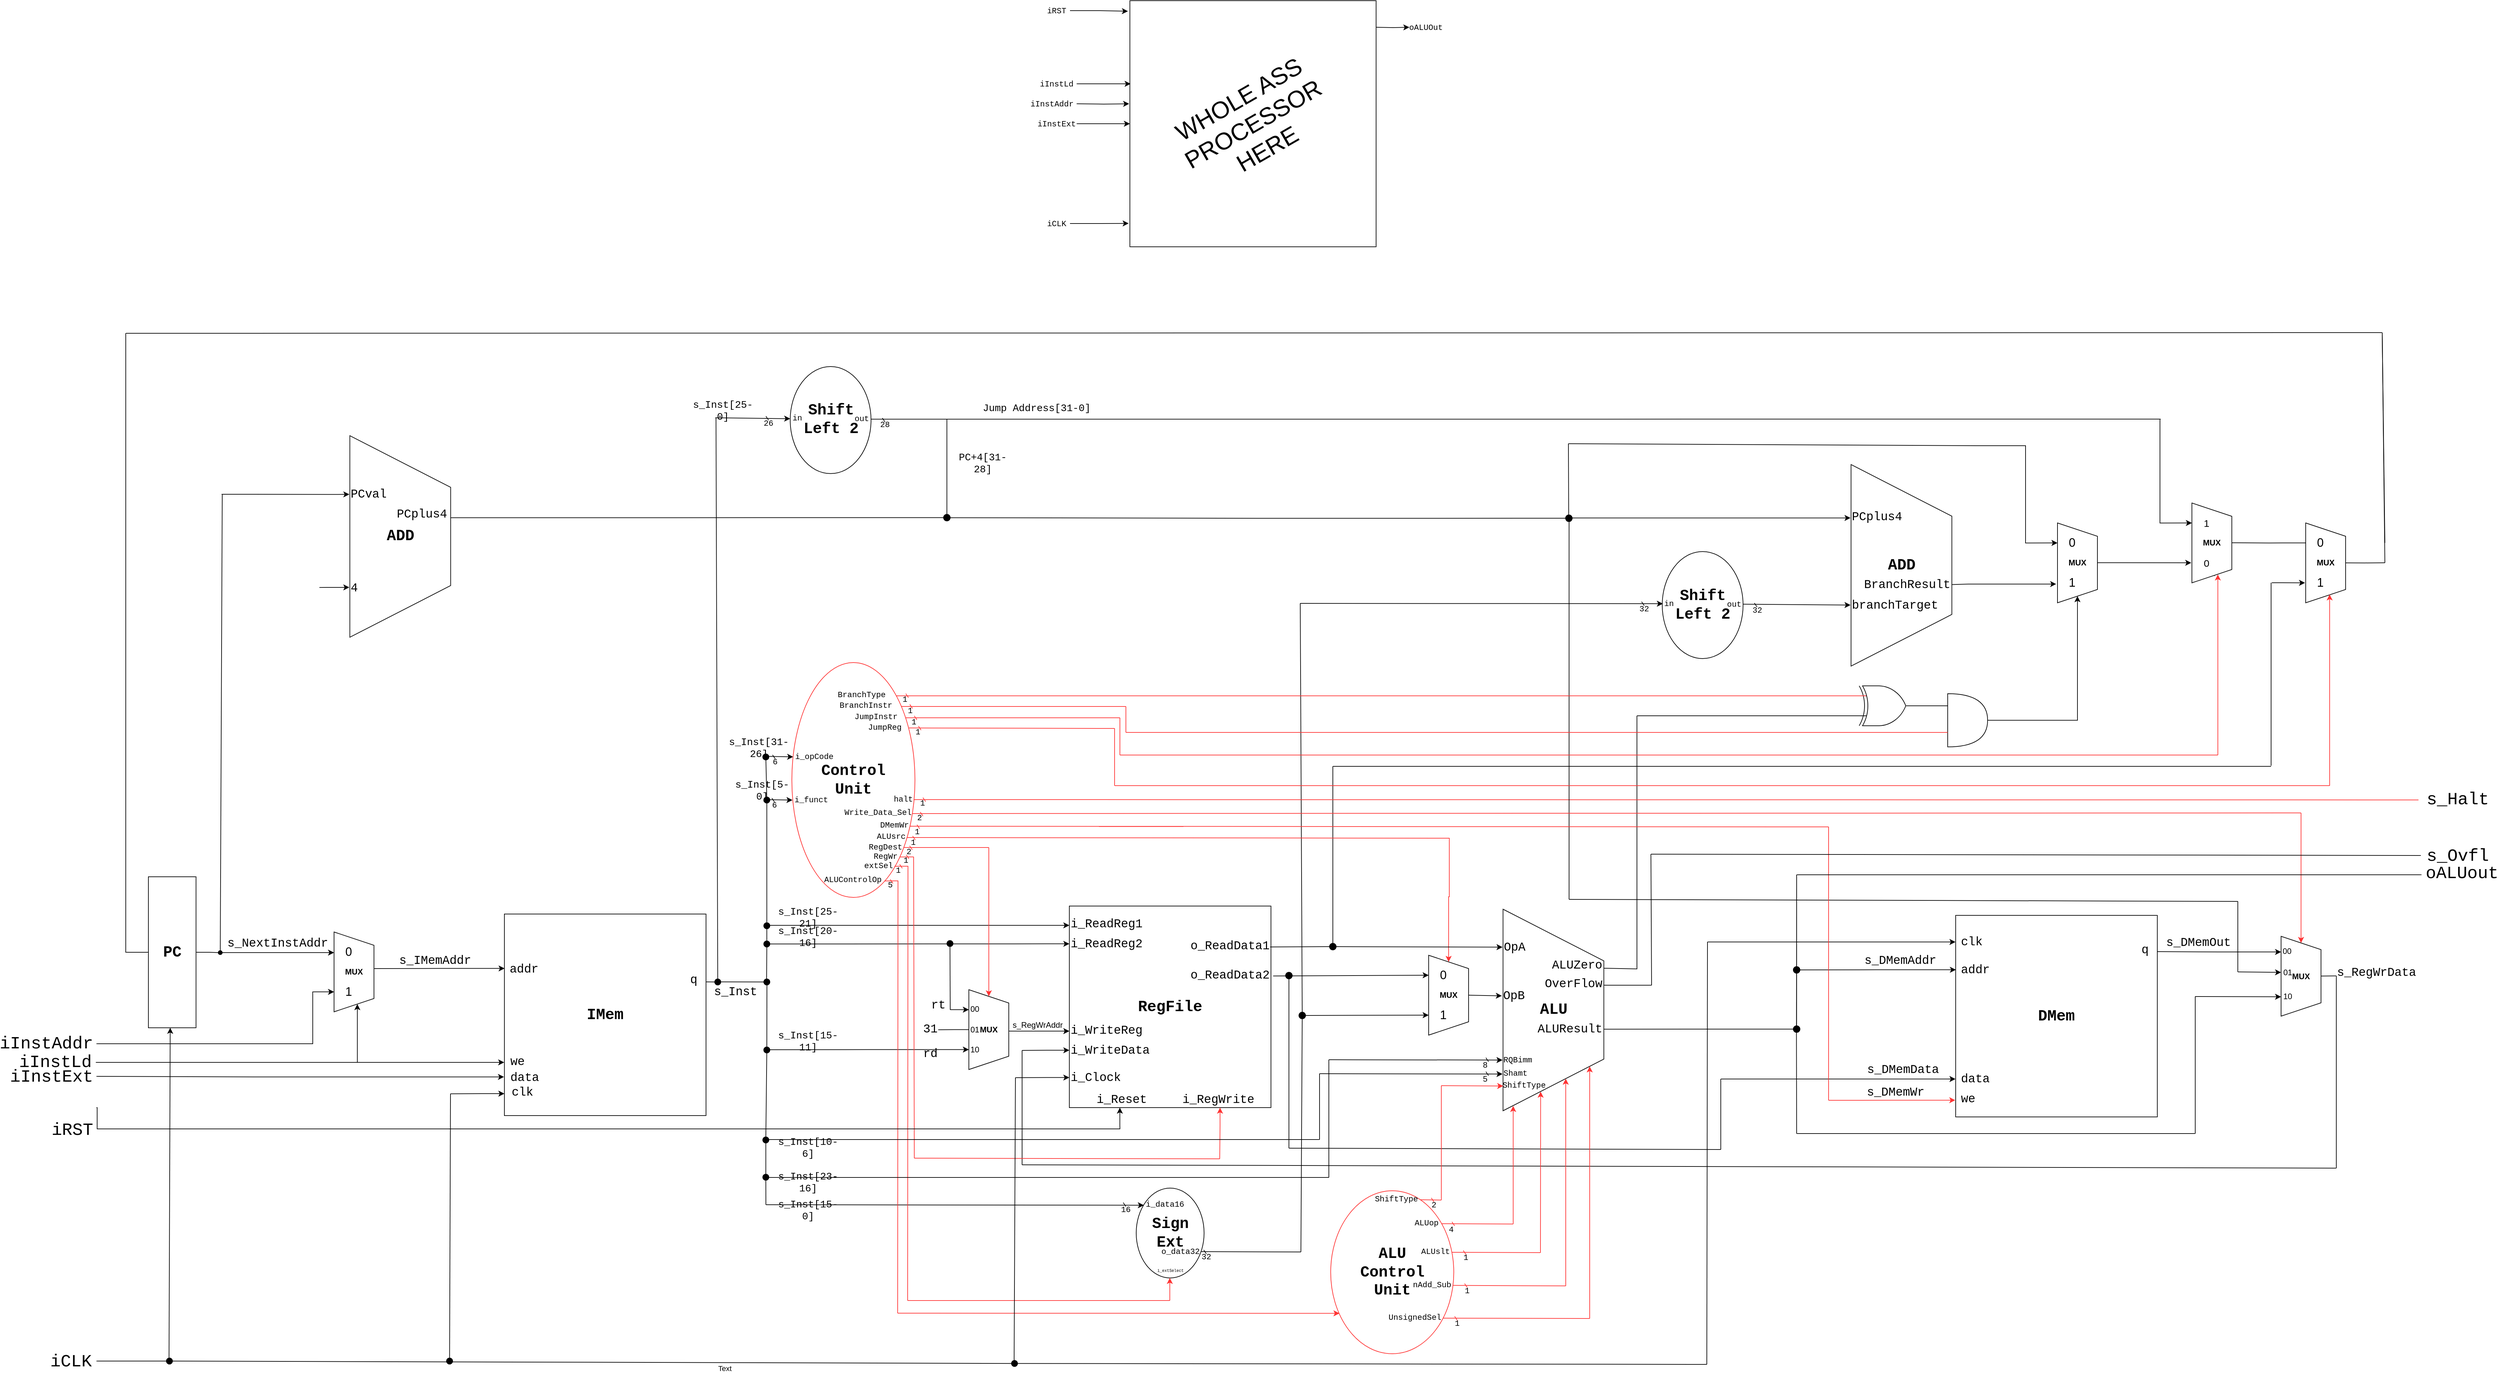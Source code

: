 <mxfile version="20.6.0" type="device"><diagram id="xZm6dGXULn_smGHAJ7_t" name="Page-1"><mxGraphModel dx="3902" dy="1112" grid="0" gridSize="10" guides="1" tooltips="1" connect="1" arrows="1" fold="1" page="0" pageScale="1" pageWidth="850" pageHeight="1100" background="none" math="0" shadow="0"><root><mxCell id="0"/><mxCell id="1" parent="0"/><mxCell id="dXoF_dUNX4MNdJ8tNBUY-18" style="edgeStyle=orthogonalEdgeStyle;rounded=0;orthogonalLoop=1;jettySize=auto;html=1;entryX=0;entryY=0.5;entryDx=0;entryDy=0;fontFamily=Courier New;shadow=0;" parent="1" target="dXoF_dUNX4MNdJ8tNBUY-7" edge="1"><mxGeometry relative="1" as="geometry"><mxPoint x="787" y="99" as="sourcePoint"/></mxGeometry></mxCell><mxCell id="dXoF_dUNX4MNdJ8tNBUY-1" value="" style="whiteSpace=wrap;html=1;aspect=fixed;rounded=0;shadow=0;" parent="1" vertex="1"><mxGeometry x="417" y="59" width="370" height="370" as="geometry"/></mxCell><mxCell id="dXoF_dUNX4MNdJ8tNBUY-12" style="edgeStyle=orthogonalEdgeStyle;rounded=0;orthogonalLoop=1;jettySize=auto;html=1;entryX=-0.008;entryY=0.043;entryDx=0;entryDy=0;entryPerimeter=0;fontFamily=Courier New;shadow=0;" parent="1" source="dXoF_dUNX4MNdJ8tNBUY-2" target="dXoF_dUNX4MNdJ8tNBUY-1" edge="1"><mxGeometry relative="1" as="geometry"/></mxCell><mxCell id="dXoF_dUNX4MNdJ8tNBUY-2" value="&lt;font face=&quot;Courier New&quot;&gt;iRST&lt;/font&gt;" style="text;html=1;strokeColor=none;fillColor=none;align=center;verticalAlign=middle;whiteSpace=wrap;rounded=0;shadow=0;" parent="1" vertex="1"><mxGeometry x="287" y="59" width="40" height="30" as="geometry"/></mxCell><mxCell id="dXoF_dUNX4MNdJ8tNBUY-13" style="edgeStyle=orthogonalEdgeStyle;rounded=0;orthogonalLoop=1;jettySize=auto;html=1;entryX=-0.005;entryY=0.905;entryDx=0;entryDy=0;entryPerimeter=0;fontFamily=Courier New;shadow=0;" parent="1" source="dXoF_dUNX4MNdJ8tNBUY-3" target="dXoF_dUNX4MNdJ8tNBUY-1" edge="1"><mxGeometry relative="1" as="geometry"/></mxCell><mxCell id="dXoF_dUNX4MNdJ8tNBUY-3" value="&lt;font face=&quot;Courier New&quot;&gt;iCLK&lt;/font&gt;" style="text;html=1;strokeColor=none;fillColor=none;align=center;verticalAlign=middle;whiteSpace=wrap;rounded=0;shadow=0;" parent="1" vertex="1"><mxGeometry x="287" y="379" width="40" height="30" as="geometry"/></mxCell><mxCell id="dXoF_dUNX4MNdJ8tNBUY-8" style="edgeStyle=orthogonalEdgeStyle;rounded=0;orthogonalLoop=1;jettySize=auto;html=1;entryX=0.003;entryY=0.338;entryDx=0;entryDy=0;entryPerimeter=0;fontFamily=Courier New;shadow=0;" parent="1" source="dXoF_dUNX4MNdJ8tNBUY-4" target="dXoF_dUNX4MNdJ8tNBUY-1" edge="1"><mxGeometry relative="1" as="geometry"/></mxCell><mxCell id="dXoF_dUNX4MNdJ8tNBUY-4" value="&lt;font face=&quot;Courier New&quot;&gt;iInstLd&lt;/font&gt;" style="text;html=1;strokeColor=none;fillColor=none;align=center;verticalAlign=middle;whiteSpace=wrap;rounded=0;shadow=0;" parent="1" vertex="1"><mxGeometry x="277" y="169" width="60" height="30" as="geometry"/></mxCell><mxCell id="dXoF_dUNX4MNdJ8tNBUY-10" style="edgeStyle=orthogonalEdgeStyle;rounded=0;orthogonalLoop=1;jettySize=auto;html=1;entryX=-0.003;entryY=0.419;entryDx=0;entryDy=0;entryPerimeter=0;fontFamily=Courier New;shadow=0;" parent="1" target="dXoF_dUNX4MNdJ8tNBUY-1" edge="1"><mxGeometry relative="1" as="geometry"><mxPoint x="337" y="214.03" as="sourcePoint"/></mxGeometry></mxCell><mxCell id="dXoF_dUNX4MNdJ8tNBUY-11" style="edgeStyle=orthogonalEdgeStyle;rounded=0;orthogonalLoop=1;jettySize=auto;html=1;entryX=0;entryY=0.5;entryDx=0;entryDy=0;fontFamily=Courier New;shadow=0;" parent="1" source="dXoF_dUNX4MNdJ8tNBUY-6" target="dXoF_dUNX4MNdJ8tNBUY-1" edge="1"><mxGeometry relative="1" as="geometry"/></mxCell><mxCell id="dXoF_dUNX4MNdJ8tNBUY-6" value="&lt;font face=&quot;Courier New&quot;&gt;iInstExt&lt;/font&gt;" style="text;html=1;strokeColor=none;fillColor=none;align=center;verticalAlign=middle;whiteSpace=wrap;rounded=0;shadow=0;" parent="1" vertex="1"><mxGeometry x="277" y="229" width="60" height="30" as="geometry"/></mxCell><mxCell id="dXoF_dUNX4MNdJ8tNBUY-7" value="&lt;font face=&quot;Courier New&quot;&gt;oALUOut&lt;/font&gt;" style="text;html=1;strokeColor=none;fillColor=none;align=center;verticalAlign=middle;whiteSpace=wrap;rounded=0;shadow=0;" parent="1" vertex="1"><mxGeometry x="837" y="84" width="50" height="30" as="geometry"/></mxCell><mxCell id="dXoF_dUNX4MNdJ8tNBUY-19" value="&lt;font style=&quot;font-size: 36px;&quot;&gt;WHOLE ASS PROCESSOR HERE&lt;/font&gt;" style="text;html=1;strokeColor=none;fillColor=none;align=center;verticalAlign=middle;whiteSpace=wrap;rounded=0;rotation=-30;shadow=0;" parent="1" vertex="1"><mxGeometry x="432" y="159" width="340" height="170" as="geometry"/></mxCell><mxCell id="7AcrwSVY3at2XOGS3Gc--17" value="&lt;font face=&quot;Courier New&quot;&gt;iInstAddr&lt;/font&gt;" style="text;html=1;strokeColor=none;fillColor=none;align=center;verticalAlign=middle;whiteSpace=wrap;rounded=0;shadow=0;" parent="1" vertex="1"><mxGeometry x="270" y="199" width="60" height="30" as="geometry"/></mxCell><mxCell id="7AcrwSVY3at2XOGS3Gc--90" value="&lt;b style=&quot;font-size: 23px;&quot;&gt;RegFile&lt;/b&gt;" style="whiteSpace=wrap;html=1;aspect=fixed;rounded=0;fontFamily=Courier New;fontSize=12;fontColor=default;fillColor=none;gradientColor=none;shadow=0;" parent="1" vertex="1"><mxGeometry x="326" y="1420" width="303" height="303" as="geometry"/></mxCell><mxCell id="7AcrwSVY3at2XOGS3Gc--91" value="i_ReadReg1" style="text;html=1;strokeColor=none;fillColor=none;align=left;verticalAlign=middle;whiteSpace=wrap;rounded=0;fontFamily=Courier New;fontSize=18;fontColor=default;shadow=0;" parent="1" vertex="1"><mxGeometry x="326" y="1432" width="114" height="30" as="geometry"/></mxCell><mxCell id="7AcrwSVY3at2XOGS3Gc--92" value="i_ReadReg2" style="text;html=1;strokeColor=none;fillColor=none;align=left;verticalAlign=middle;whiteSpace=wrap;rounded=0;fontFamily=Courier New;fontSize=18;fontColor=default;shadow=0;" parent="1" vertex="1"><mxGeometry x="326" y="1462" width="114" height="30" as="geometry"/></mxCell><mxCell id="7AcrwSVY3at2XOGS3Gc--93" value="i_WriteReg" style="text;html=1;strokeColor=none;fillColor=none;align=left;verticalAlign=middle;whiteSpace=wrap;rounded=0;fontFamily=Courier New;fontSize=18;fontColor=default;shadow=0;" parent="1" vertex="1"><mxGeometry x="326" y="1592" width="114" height="30" as="geometry"/></mxCell><mxCell id="7AcrwSVY3at2XOGS3Gc--94" value="i_WriteData" style="text;html=1;strokeColor=none;fillColor=none;align=left;verticalAlign=middle;whiteSpace=wrap;rounded=0;fontFamily=Courier New;fontSize=18;fontColor=default;shadow=0;" parent="1" vertex="1"><mxGeometry x="326" y="1622" width="114" height="30" as="geometry"/></mxCell><mxCell id="7AcrwSVY3at2XOGS3Gc--95" value="i_Reset" style="text;html=1;strokeColor=none;fillColor=none;align=left;verticalAlign=middle;whiteSpace=wrap;rounded=0;fontFamily=Courier New;fontSize=18;fontColor=default;shadow=0;" parent="1" vertex="1"><mxGeometry x="365" y="1701.5" width="60" height="19" as="geometry"/></mxCell><mxCell id="7AcrwSVY3at2XOGS3Gc--96" value="i_RegWrite" style="text;html=1;strokeColor=none;fillColor=none;align=left;verticalAlign=middle;whiteSpace=wrap;rounded=0;fontFamily=Courier New;fontSize=18;fontColor=default;shadow=0;" parent="1" vertex="1"><mxGeometry x="494" y="1701" width="91" height="20" as="geometry"/></mxCell><mxCell id="7AcrwSVY3at2XOGS3Gc--97" value="i_Clock" style="text;html=1;strokeColor=none;fillColor=none;align=left;verticalAlign=middle;whiteSpace=wrap;rounded=0;fontFamily=Courier New;fontSize=18;fontColor=default;shadow=0;" parent="1" vertex="1"><mxGeometry x="326" y="1663" width="114" height="30" as="geometry"/></mxCell><mxCell id="7AcrwSVY3at2XOGS3Gc--98" value="o_ReadData1" style="text;html=1;strokeColor=none;fillColor=none;align=right;verticalAlign=middle;whiteSpace=wrap;rounded=0;fontFamily=Courier New;fontSize=18;fontColor=default;shadow=0;" parent="1" vertex="1"><mxGeometry x="503.5" y="1464.75" width="125" height="30" as="geometry"/></mxCell><mxCell id="7AcrwSVY3at2XOGS3Gc--99" value="o_ReadData2" style="text;html=1;strokeColor=none;fillColor=none;align=right;verticalAlign=middle;whiteSpace=wrap;rounded=0;fontFamily=Courier New;fontSize=18;fontColor=default;shadow=0;" parent="1" vertex="1"><mxGeometry x="503.5" y="1508.75" width="125" height="30" as="geometry"/></mxCell><mxCell id="7AcrwSVY3at2XOGS3Gc--100" style="edgeStyle=orthogonalEdgeStyle;rounded=0;orthogonalLoop=1;jettySize=auto;html=1;endArrow=none;endFill=0;startArrow=classic;startFill=1;exitX=0.001;exitY=0.27;exitDx=0;exitDy=0;exitPerimeter=0;shadow=0;" parent="1" edge="1"><mxGeometry relative="1" as="geometry"><mxPoint x="326.003" y="1449.02" as="sourcePoint"/><mxPoint x="-129" y="1449" as="targetPoint"/><Array as="points"><mxPoint x="291.99" y="1449.21"/><mxPoint x="291.99" y="1449.21"/></Array></mxGeometry></mxCell><mxCell id="7AcrwSVY3at2XOGS3Gc--101" style="edgeStyle=orthogonalEdgeStyle;rounded=0;orthogonalLoop=1;jettySize=auto;html=1;endArrow=none;endFill=0;startArrow=classic;startFill=1;exitX=0.001;exitY=0.27;exitDx=0;exitDy=0;exitPerimeter=0;shadow=0;" parent="1" edge="1"><mxGeometry relative="1" as="geometry"><mxPoint x="326.003" y="1476.81" as="sourcePoint"/><mxPoint x="-129" y="1477" as="targetPoint"/><Array as="points"><mxPoint x="291.99" y="1477"/><mxPoint x="291.99" y="1477"/></Array></mxGeometry></mxCell><mxCell id="7AcrwSVY3at2XOGS3Gc--102" style="edgeStyle=orthogonalEdgeStyle;rounded=0;orthogonalLoop=1;jettySize=auto;html=1;endArrow=none;endFill=0;startArrow=classic;startFill=1;entryX=0.5;entryY=0;entryDx=0;entryDy=0;exitX=0.001;exitY=0.27;exitDx=0;exitDy=0;exitPerimeter=0;shadow=0;" parent="1" target="Ao4q6FNZmFbgt5mi8pkg-127" edge="1"><mxGeometry relative="1" as="geometry"><mxPoint x="326.003" y="1608.02" as="sourcePoint"/><mxPoint x="281" y="1608.21" as="targetPoint"/><Array as="points"><mxPoint x="194" y="1608"/></Array></mxGeometry></mxCell><mxCell id="7AcrwSVY3at2XOGS3Gc--103" style="edgeStyle=orthogonalEdgeStyle;rounded=0;orthogonalLoop=1;jettySize=auto;html=1;endArrow=none;endFill=0;startArrow=classic;startFill=1;exitX=0.001;exitY=0.27;exitDx=0;exitDy=0;exitPerimeter=0;shadow=0;" parent="1" edge="1"><mxGeometry relative="1" as="geometry"><mxPoint x="326.003" y="1636.81" as="sourcePoint"/><mxPoint x="255" y="1637" as="targetPoint"/><Array as="points"><mxPoint x="291.99" y="1637"/><mxPoint x="291.99" y="1637"/></Array></mxGeometry></mxCell><mxCell id="7AcrwSVY3at2XOGS3Gc--104" style="edgeStyle=orthogonalEdgeStyle;rounded=0;orthogonalLoop=1;jettySize=auto;html=1;endArrow=none;endFill=0;startArrow=classic;startFill=1;exitX=0.001;exitY=0.27;exitDx=0;exitDy=0;exitPerimeter=0;shadow=0;" parent="1" edge="1"><mxGeometry relative="1" as="geometry"><mxPoint x="326.003" y="1677.81" as="sourcePoint"/><mxPoint x="245" y="1678" as="targetPoint"/><Array as="points"><mxPoint x="291.99" y="1678"/><mxPoint x="291.99" y="1678"/></Array></mxGeometry></mxCell><mxCell id="7AcrwSVY3at2XOGS3Gc--105" style="edgeStyle=orthogonalEdgeStyle;rounded=0;orthogonalLoop=1;jettySize=auto;html=1;endArrow=none;endFill=0;startArrow=classic;startFill=1;shadow=0;" parent="1" edge="1"><mxGeometry relative="1" as="geometry"><mxPoint x="401.93" y="1723.0" as="sourcePoint"/><mxPoint x="402" y="1753" as="targetPoint"/><Array as="points"><mxPoint x="401.93" y="1750"/></Array></mxGeometry></mxCell><mxCell id="7AcrwSVY3at2XOGS3Gc--106" style="edgeStyle=orthogonalEdgeStyle;rounded=0;orthogonalLoop=1;jettySize=auto;html=1;endArrow=none;endFill=0;startArrow=classic;startFill=1;shadow=0;strokeColor=#FF3333;" parent="1" edge="1"><mxGeometry relative="1" as="geometry"><mxPoint x="552.46" y="1723.0" as="sourcePoint"/><mxPoint x="552" y="1800" as="targetPoint"/><Array as="points"><mxPoint x="552.46" y="1750"/></Array></mxGeometry></mxCell><mxCell id="7AcrwSVY3at2XOGS3Gc--109" value="&lt;b&gt;ALU&lt;/b&gt;" style="shape=trapezoid;perimeter=trapezoidPerimeter;whiteSpace=wrap;html=1;fixedSize=1;rounded=0;fontFamily=Courier New;fontSize=23;fontColor=default;fillColor=none;gradientColor=none;rotation=90;size=77.676;direction=east;horizontal=0;shadow=0;" parent="1" vertex="1"><mxGeometry x="902" y="1500.5" width="303" height="151.5" as="geometry"/></mxCell><mxCell id="7AcrwSVY3at2XOGS3Gc--110" value="&lt;b&gt;MUX&lt;/b&gt;" style="shape=trapezoid;perimeter=trapezoidPerimeter;whiteSpace=wrap;html=1;fixedSize=1;rotation=90;shadow=0;horizontal=0;" parent="1" vertex="1"><mxGeometry x="-809" y="1489" width="120" height="60" as="geometry"/></mxCell><mxCell id="7AcrwSVY3at2XOGS3Gc--111" style="edgeStyle=orthogonalEdgeStyle;rounded=0;orthogonalLoop=1;jettySize=auto;html=1;endArrow=none;endFill=0;startArrow=classic;startFill=1;exitX=0.75;exitY=1;exitDx=0;exitDy=0;shadow=0;" parent="1" source="7AcrwSVY3at2XOGS3Gc--110" edge="1"><mxGeometry relative="1" as="geometry"><mxPoint x="-778" y="1549" as="sourcePoint"/><mxPoint x="-1136" y="1627" as="targetPoint"/><Array as="points"><mxPoint x="-811" y="1549"/><mxPoint x="-811" y="1627"/></Array></mxGeometry></mxCell><mxCell id="7AcrwSVY3at2XOGS3Gc--113" value="&lt;font style=&quot;font-size: 18px;&quot;&gt;0&lt;/font&gt;" style="text;html=1;strokeColor=none;fillColor=none;align=center;verticalAlign=middle;whiteSpace=wrap;rounded=0;shadow=0;" parent="1" vertex="1"><mxGeometry x="-770" y="1482" width="26" height="13" as="geometry"/></mxCell><mxCell id="7AcrwSVY3at2XOGS3Gc--114" value="&lt;font style=&quot;font-size: 18px;&quot;&gt;1&lt;/font&gt;" style="text;html=1;strokeColor=none;fillColor=none;align=center;verticalAlign=middle;whiteSpace=wrap;rounded=0;shadow=0;" parent="1" vertex="1"><mxGeometry x="-770" y="1542" width="26" height="13" as="geometry"/></mxCell><mxCell id="7AcrwSVY3at2XOGS3Gc--117" value="&lt;p style=&quot;font-size: 26px;&quot;&gt;&lt;font style=&quot;font-size: 26px;&quot; face=&quot;Courier New&quot;&gt;iInstAddr&lt;/font&gt;&lt;/p&gt;" style="text;html=1;strokeColor=none;fillColor=none;align=right;verticalAlign=middle;whiteSpace=wrap;rounded=0;fontFamily=Helvetica;fontSize=26;fontColor=default;shadow=0;" parent="1" vertex="1"><mxGeometry x="-1237" y="1615.62" width="98" height="20.13" as="geometry"/></mxCell><mxCell id="7AcrwSVY3at2XOGS3Gc--119" value="&lt;font style=&quot;font-size: 18px;&quot; face=&quot;Courier New&quot;&gt;s_NextInstAddr&lt;/font&gt;" style="text;html=1;strokeColor=none;fillColor=none;align=right;verticalAlign=middle;whiteSpace=wrap;rounded=0;shadow=0;" parent="1" vertex="1"><mxGeometry x="-941" y="1468.13" width="155" height="16.5" as="geometry"/></mxCell><mxCell id="7AcrwSVY3at2XOGS3Gc--120" value="&lt;div align=&quot;left&quot;&gt;&lt;font style=&quot;font-size: 18px;&quot; face=&quot;Courier New&quot;&gt;s_IMemAddr&lt;/font&gt;&lt;/div&gt;" style="text;html=1;strokeColor=none;fillColor=none;align=left;verticalAlign=middle;whiteSpace=wrap;rounded=0;shadow=0;" parent="1" vertex="1"><mxGeometry x="-683" y="1494" width="115" height="16.5" as="geometry"/></mxCell><mxCell id="7AcrwSVY3at2XOGS3Gc--121" value="&lt;b&gt;&lt;font style=&quot;font-size: 23px;&quot;&gt;IMem&lt;/font&gt;&lt;/b&gt;" style="whiteSpace=wrap;html=1;aspect=fixed;rounded=0;fontFamily=Courier New;fontSize=12;fontColor=default;fillColor=none;gradientColor=none;shadow=0;" parent="1" vertex="1"><mxGeometry x="-523" y="1432" width="303" height="303" as="geometry"/></mxCell><mxCell id="7AcrwSVY3at2XOGS3Gc--122" value="addr" style="text;html=1;strokeColor=none;fillColor=none;align=left;verticalAlign=middle;whiteSpace=wrap;rounded=0;fontFamily=Courier New;fontSize=18;fontColor=default;shadow=0;" parent="1" vertex="1"><mxGeometry x="-517" y="1500" width="60" height="30" as="geometry"/></mxCell><mxCell id="7AcrwSVY3at2XOGS3Gc--123" value="we" style="text;html=1;strokeColor=none;fillColor=none;align=left;verticalAlign=middle;whiteSpace=wrap;rounded=0;fontFamily=Courier New;fontSize=18;fontColor=default;shadow=0;" parent="1" vertex="1"><mxGeometry x="-516" y="1645" width="46" height="18" as="geometry"/></mxCell><mxCell id="7AcrwSVY3at2XOGS3Gc--124" value="clk" style="text;html=1;strokeColor=none;fillColor=none;align=left;verticalAlign=middle;whiteSpace=wrap;rounded=0;fontFamily=Courier New;fontSize=18;fontColor=default;shadow=0;" parent="1" vertex="1"><mxGeometry x="-514" y="1689.5" width="34" height="20" as="geometry"/></mxCell><mxCell id="7AcrwSVY3at2XOGS3Gc--125" value="data" style="text;html=1;strokeColor=none;fillColor=none;align=left;verticalAlign=middle;whiteSpace=wrap;rounded=0;fontFamily=Courier New;fontSize=18;fontColor=default;shadow=0;" parent="1" vertex="1"><mxGeometry x="-516" y="1668.5" width="25" height="19" as="geometry"/></mxCell><mxCell id="7AcrwSVY3at2XOGS3Gc--126" value="q" style="text;html=1;strokeColor=none;fillColor=none;align=right;verticalAlign=middle;whiteSpace=wrap;rounded=0;fontFamily=Courier New;fontSize=18;fontColor=default;shadow=0;" parent="1" vertex="1"><mxGeometry x="-258" y="1516" width="27" height="30" as="geometry"/></mxCell><mxCell id="7AcrwSVY3at2XOGS3Gc--129" style="edgeStyle=orthogonalEdgeStyle;rounded=0;orthogonalLoop=1;jettySize=auto;html=1;endArrow=none;endFill=0;startArrow=classic;startFill=1;exitX=0.001;exitY=0.27;exitDx=0;exitDy=0;exitPerimeter=0;shadow=0;entryX=0.458;entryY=0;entryDx=0;entryDy=0;entryPerimeter=0;" parent="1" source="7AcrwSVY3at2XOGS3Gc--121" target="7AcrwSVY3at2XOGS3Gc--110" edge="1"><mxGeometry relative="1" as="geometry"><mxPoint x="-525" y="1515" as="sourcePoint"/><mxPoint x="-666" y="1514" as="targetPoint"/></mxGeometry></mxCell><mxCell id="7AcrwSVY3at2XOGS3Gc--131" style="edgeStyle=orthogonalEdgeStyle;rounded=0;orthogonalLoop=1;jettySize=auto;html=1;endArrow=none;endFill=0;startArrow=classic;startFill=1;exitX=-0.001;exitY=0.812;exitDx=0;exitDy=0;exitPerimeter=0;shadow=0;" parent="1" edge="1"><mxGeometry relative="1" as="geometry"><mxPoint x="-523.303" y="1655.036" as="sourcePoint"/><mxPoint x="-1137" y="1655" as="targetPoint"/></mxGeometry></mxCell><mxCell id="7AcrwSVY3at2XOGS3Gc--132" value="&lt;p style=&quot;font-size: 26px;&quot;&gt;&lt;font style=&quot;font-size: 26px;&quot; face=&quot;Courier New&quot;&gt;iInstLd&lt;/font&gt;&lt;/p&gt;" style="text;html=1;strokeColor=none;fillColor=none;align=right;verticalAlign=middle;whiteSpace=wrap;rounded=0;fontFamily=Helvetica;fontSize=26;fontColor=default;shadow=0;" parent="1" vertex="1"><mxGeometry x="-1216" y="1643.5" width="75" height="21" as="geometry"/></mxCell><mxCell id="7AcrwSVY3at2XOGS3Gc--133" style="edgeStyle=orthogonalEdgeStyle;rounded=0;orthogonalLoop=1;jettySize=auto;html=1;endArrow=none;endFill=0;startArrow=classic;startFill=1;exitX=-0.002;exitY=0.917;exitDx=0;exitDy=0;exitPerimeter=0;shadow=0;" parent="1" edge="1"><mxGeometry relative="1" as="geometry"><mxPoint x="-523.606" y="1676.851" as="sourcePoint"/><mxPoint x="-1136" y="1676" as="targetPoint"/><Array as="points"><mxPoint x="-877" y="1677"/><mxPoint x="-1230" y="1676"/></Array></mxGeometry></mxCell><mxCell id="7AcrwSVY3at2XOGS3Gc--134" value="&lt;p style=&quot;font-size: 26px;&quot;&gt;&lt;font style=&quot;font-size: 26px;&quot; face=&quot;Courier New&quot;&gt;iInstExt&lt;/font&gt;&lt;/p&gt;" style="text;html=1;strokeColor=none;fillColor=none;align=right;verticalAlign=middle;whiteSpace=wrap;rounded=0;fontFamily=Helvetica;fontSize=26;fontColor=default;shadow=0;" parent="1" vertex="1"><mxGeometry x="-1228" y="1667.5" width="89" height="16" as="geometry"/></mxCell><mxCell id="7AcrwSVY3at2XOGS3Gc--136" value="&lt;font style=&quot;font-size: 18px;&quot; face=&quot;Courier New&quot;&gt;s_Inst&lt;/font&gt;" style="text;html=1;strokeColor=none;fillColor=none;align=center;verticalAlign=middle;whiteSpace=wrap;rounded=0;shadow=0;" parent="1" vertex="1"><mxGeometry x="-207" y="1543" width="63" height="12.5" as="geometry"/></mxCell><mxCell id="7AcrwSVY3at2XOGS3Gc--137" value="&lt;b&gt;&lt;font style=&quot;font-size: 23px;&quot;&gt;DMem&lt;/font&gt;&lt;/b&gt;" style="whiteSpace=wrap;html=1;aspect=fixed;rounded=0;fontFamily=Courier New;fontSize=12;fontColor=default;fillColor=none;gradientColor=none;shadow=0;" parent="1" vertex="1"><mxGeometry x="1658" y="1434" width="303" height="303" as="geometry"/></mxCell><mxCell id="7AcrwSVY3at2XOGS3Gc--138" value="addr" style="text;html=1;strokeColor=none;fillColor=none;align=left;verticalAlign=middle;whiteSpace=wrap;rounded=0;fontFamily=Courier New;fontSize=18;fontColor=default;shadow=0;" parent="1" vertex="1"><mxGeometry x="1664" y="1501" width="60" height="30" as="geometry"/></mxCell><mxCell id="7AcrwSVY3at2XOGS3Gc--139" value="data" style="text;html=1;strokeColor=none;fillColor=none;align=left;verticalAlign=middle;whiteSpace=wrap;rounded=0;fontFamily=Courier New;fontSize=18;fontColor=default;shadow=0;" parent="1" vertex="1"><mxGeometry x="1664" y="1665" width="60" height="30" as="geometry"/></mxCell><mxCell id="7AcrwSVY3at2XOGS3Gc--140" value="clk" style="text;html=1;strokeColor=none;fillColor=none;align=left;verticalAlign=middle;whiteSpace=wrap;rounded=0;fontFamily=Courier New;fontSize=18;fontColor=default;shadow=0;" parent="1" vertex="1"><mxGeometry x="1664" y="1459" width="60" height="30" as="geometry"/></mxCell><mxCell id="7AcrwSVY3at2XOGS3Gc--141" value="we" style="text;html=1;strokeColor=none;fillColor=none;align=left;verticalAlign=middle;whiteSpace=wrap;rounded=0;fontFamily=Courier New;fontSize=18;fontColor=default;shadow=0;" parent="1" vertex="1"><mxGeometry x="1664" y="1695" width="60" height="30" as="geometry"/></mxCell><mxCell id="7AcrwSVY3at2XOGS3Gc--142" value="q" style="text;html=1;strokeColor=none;fillColor=none;align=right;verticalAlign=middle;whiteSpace=wrap;rounded=0;fontFamily=Courier New;fontSize=18;fontColor=default;shadow=0;" parent="1" vertex="1"><mxGeometry x="1923" y="1471" width="27" height="30" as="geometry"/></mxCell><mxCell id="7AcrwSVY3at2XOGS3Gc--143" style="edgeStyle=orthogonalEdgeStyle;rounded=0;orthogonalLoop=1;jettySize=auto;html=1;endArrow=none;endFill=0;startArrow=classic;startFill=1;exitX=-0.001;exitY=0.132;exitDx=0;exitDy=0;exitPerimeter=0;shadow=0;" parent="1" source="7AcrwSVY3at2XOGS3Gc--137" edge="1"><mxGeometry relative="1" as="geometry"><mxPoint x="1650" y="1473.51" as="sourcePoint"/><mxPoint x="1285" y="1474" as="targetPoint"/></mxGeometry></mxCell><mxCell id="7AcrwSVY3at2XOGS3Gc--145" style="edgeStyle=orthogonalEdgeStyle;rounded=0;orthogonalLoop=1;jettySize=auto;html=1;endArrow=none;endFill=0;startArrow=classic;startFill=1;exitX=0.001;exitY=0.27;exitDx=0;exitDy=0;exitPerimeter=0;shadow=0;" parent="1" source="7AcrwSVY3at2XOGS3Gc--137" edge="1"><mxGeometry relative="1" as="geometry"><mxPoint x="1656" y="1516" as="sourcePoint"/><mxPoint x="1419" y="1516" as="targetPoint"/></mxGeometry></mxCell><mxCell id="7AcrwSVY3at2XOGS3Gc--146" value="&lt;p style=&quot;font-size: 18px;&quot;&gt;&lt;font face=&quot;Courier New&quot;&gt;s_DMemAddr&lt;/font&gt;&lt;br&gt;&lt;/p&gt;" style="text;html=1;strokeColor=none;fillColor=none;align=right;verticalAlign=middle;whiteSpace=wrap;rounded=0;fontFamily=Helvetica;fontSize=12;fontColor=default;shadow=0;" parent="1" vertex="1"><mxGeometry x="1520.36" y="1493" width="110.64" height="17" as="geometry"/></mxCell><mxCell id="7AcrwSVY3at2XOGS3Gc--147" style="edgeStyle=orthogonalEdgeStyle;rounded=0;orthogonalLoop=1;jettySize=auto;html=1;endArrow=none;endFill=0;startArrow=classic;startFill=1;exitX=-0.001;exitY=0.812;exitDx=0;exitDy=0;exitPerimeter=0;shadow=0;" parent="1" source="7AcrwSVY3at2XOGS3Gc--137" edge="1"><mxGeometry relative="1" as="geometry"><mxPoint x="1658.003" y="1679.81" as="sourcePoint"/><mxPoint x="1305" y="1680" as="targetPoint"/></mxGeometry></mxCell><mxCell id="7AcrwSVY3at2XOGS3Gc--148" value="&lt;p style=&quot;font-size: 18px;&quot;&gt;&lt;font face=&quot;Courier New&quot;&gt;s_DMemData&lt;/font&gt;&lt;br&gt;&lt;/p&gt;" style="text;html=1;strokeColor=none;fillColor=none;align=right;verticalAlign=middle;whiteSpace=wrap;rounded=0;fontFamily=Helvetica;fontSize=12;fontColor=default;shadow=0;" parent="1" vertex="1"><mxGeometry x="1532" y="1659" width="103" height="14" as="geometry"/></mxCell><mxCell id="7AcrwSVY3at2XOGS3Gc--149" style="edgeStyle=orthogonalEdgeStyle;rounded=0;orthogonalLoop=1;jettySize=auto;html=1;endArrow=none;endFill=0;startArrow=classic;startFill=1;exitX=-0.002;exitY=0.917;exitDx=0;exitDy=0;exitPerimeter=0;shadow=0;strokeColor=#FF3333;" parent="1" source="7AcrwSVY3at2XOGS3Gc--137" edge="1"><mxGeometry relative="1" as="geometry"><mxPoint x="1658.003" y="1711.81" as="sourcePoint"/><mxPoint x="1467" y="1712" as="targetPoint"/></mxGeometry></mxCell><mxCell id="7AcrwSVY3at2XOGS3Gc--150" value="&lt;p style=&quot;font-size: 18px;&quot;&gt;&lt;font face=&quot;Courier New&quot;&gt;s_DMemWr&lt;/font&gt;&lt;br&gt;&lt;/p&gt;" style="text;html=1;strokeColor=none;fillColor=none;align=right;verticalAlign=middle;whiteSpace=wrap;rounded=0;fontFamily=Helvetica;fontSize=12;fontColor=default;shadow=0;" parent="1" vertex="1"><mxGeometry x="1512.3" y="1693" width="101" height="13" as="geometry"/></mxCell><mxCell id="7AcrwSVY3at2XOGS3Gc--151" style="edgeStyle=orthogonalEdgeStyle;rounded=0;orthogonalLoop=1;jettySize=auto;html=1;endArrow=none;endFill=0;startArrow=classic;startFill=1;entryX=1.001;entryY=0.18;entryDx=0;entryDy=0;entryPerimeter=0;shadow=0;exitX=0.196;exitY=1;exitDx=0;exitDy=0;exitPerimeter=0;" parent="1" source="Ao4q6FNZmFbgt5mi8pkg-170" target="7AcrwSVY3at2XOGS3Gc--137" edge="1"><mxGeometry relative="1" as="geometry"><mxPoint x="2095" y="1489" as="sourcePoint"/><mxPoint x="1961" y="1488.01" as="targetPoint"/></mxGeometry></mxCell><mxCell id="7AcrwSVY3at2XOGS3Gc--152" value="&lt;font style=&quot;font-size: 18px;&quot; face=&quot;Courier New&quot;&gt;s_DMemOut&lt;/font&gt;" style="text;html=1;strokeColor=none;fillColor=none;align=center;verticalAlign=middle;whiteSpace=wrap;rounded=0;shadow=0;" parent="1" vertex="1"><mxGeometry x="1970" y="1466.75" width="106" height="16.5" as="geometry"/></mxCell><mxCell id="7AcrwSVY3at2XOGS3Gc--157" style="rounded=0;orthogonalLoop=1;jettySize=auto;html=1;exitX=0;exitY=0.5;exitDx=0;exitDy=0;shadow=0;fontFamily=Courier New;fontSize=23;fontColor=default;startArrow=classic;startFill=1;endArrow=none;endFill=0;" parent="1" edge="1"><mxGeometry relative="1" as="geometry"><mxPoint x="-130" y="1869" as="targetPoint"/><mxPoint x="438" y="1869.75" as="sourcePoint"/></mxGeometry></mxCell><mxCell id="7AcrwSVY3at2XOGS3Gc--155" value="&lt;div&gt;&lt;b&gt;Sign&lt;/b&gt;&lt;/div&gt;&lt;div&gt;&lt;b&gt;Ext&lt;br&gt;&lt;/b&gt;&lt;/div&gt;" style="ellipse;whiteSpace=wrap;html=1;rounded=0;fontFamily=Courier New;fontSize=23;fontColor=default;fillColor=none;gradientColor=none;" parent="1" vertex="1"><mxGeometry x="426.5" y="1844" width="102" height="135.08" as="geometry"/></mxCell><mxCell id="7AcrwSVY3at2XOGS3Gc--158" style="rounded=0;orthogonalLoop=1;jettySize=auto;html=1;shadow=0;fontFamily=Courier New;fontSize=23;fontColor=default;startArrow=none;startFill=0;endArrow=none;endFill=0;" parent="1" edge="1"><mxGeometry relative="1" as="geometry"><mxPoint x="674" y="1940" as="sourcePoint"/><mxPoint x="523.5" y="1939.51" as="targetPoint"/></mxGeometry></mxCell><mxCell id="7AcrwSVY3at2XOGS3Gc--159" value="" style="endArrow=none;html=1;rounded=0;shadow=0;fontFamily=Courier New;fontSize=23;fontColor=default;" parent="1" edge="1"><mxGeometry width="50" height="50" relative="1" as="geometry"><mxPoint x="407" y="1865.75" as="sourcePoint"/><mxPoint x="411" y="1871.75" as="targetPoint"/></mxGeometry></mxCell><mxCell id="7AcrwSVY3at2XOGS3Gc--160" value="16" style="text;html=1;strokeColor=none;fillColor=none;align=center;verticalAlign=middle;whiteSpace=wrap;rounded=0;fontFamily=Courier New;fontSize=12;fontColor=default;" parent="1" vertex="1"><mxGeometry x="404" y="1871.25" width="14" height="11" as="geometry"/></mxCell><mxCell id="7AcrwSVY3at2XOGS3Gc--161" value="" style="endArrow=none;html=1;rounded=0;shadow=0;fontFamily=Courier New;fontSize=23;fontColor=default;" parent="1" edge="1"><mxGeometry width="50" height="50" relative="1" as="geometry"><mxPoint x="528" y="1937" as="sourcePoint"/><mxPoint x="532.0" y="1943" as="targetPoint"/></mxGeometry></mxCell><mxCell id="7AcrwSVY3at2XOGS3Gc--162" value="32" style="text;html=1;strokeColor=none;fillColor=none;align=center;verticalAlign=middle;whiteSpace=wrap;rounded=0;fontFamily=Courier New;fontSize=12;fontColor=default;" parent="1" vertex="1"><mxGeometry x="525" y="1942.5" width="14" height="11" as="geometry"/></mxCell><mxCell id="7AcrwSVY3at2XOGS3Gc--164" value="i_data16" style="text;html=1;strokeColor=none;fillColor=none;align=left;verticalAlign=middle;whiteSpace=wrap;rounded=0;fontFamily=Courier New;fontSize=12;fontColor=default;shadow=0;" parent="1" vertex="1"><mxGeometry x="439" y="1864" width="59" height="9.5" as="geometry"/></mxCell><mxCell id="7AcrwSVY3at2XOGS3Gc--165" value="o_data32" style="text;html=1;strokeColor=none;fillColor=none;align=right;verticalAlign=middle;whiteSpace=wrap;rounded=0;fontFamily=Courier New;fontSize=12;fontColor=default;shadow=0;" parent="1" vertex="1"><mxGeometry x="464" y="1935" width="60" height="9.5" as="geometry"/></mxCell><mxCell id="7AcrwSVY3at2XOGS3Gc--166" value="&lt;font style=&quot;font-size: 6px;&quot;&gt;i_extSelect&lt;/font&gt;" style="text;html=1;strokeColor=none;fillColor=none;align=center;verticalAlign=middle;whiteSpace=wrap;rounded=0;fontFamily=Courier New;fontSize=12;fontColor=default;shadow=0;" parent="1" vertex="1"><mxGeometry x="456.5" y="1965" width="42" height="4.5" as="geometry"/></mxCell><mxCell id="7AcrwSVY3at2XOGS3Gc--168" style="rounded=0;orthogonalLoop=1;jettySize=auto;html=1;shadow=0;fontFamily=Courier New;fontSize=23;fontColor=default;startArrow=classic;startFill=1;endArrow=none;endFill=0;strokeColor=#FF3333;" parent="1" edge="1"><mxGeometry relative="1" as="geometry"><mxPoint x="477" y="1979" as="sourcePoint"/><mxPoint x="477" y="2013" as="targetPoint"/></mxGeometry></mxCell><mxCell id="Ao4q6FNZmFbgt5mi8pkg-91" style="edgeStyle=orthogonalEdgeStyle;rounded=0;orthogonalLoop=1;jettySize=auto;html=1;startArrow=none;" parent="1" source="1kfZFv9F9Y2PhZVG0dYN-92" edge="1"><mxGeometry relative="1" as="geometry"><mxPoint x="-779" y="1490" as="targetPoint"/></mxGeometry></mxCell><mxCell id="1kfZFv9F9Y2PhZVG0dYN-91" style="edgeStyle=orthogonalEdgeStyle;rounded=0;orthogonalLoop=1;jettySize=auto;html=1;exitX=0;exitY=0.5;exitDx=0;exitDy=0;fontSize=15;startArrow=none;startFill=0;endArrow=none;endFill=0;" parent="1" source="7AcrwSVY3at2XOGS3Gc--169" edge="1"><mxGeometry relative="1" as="geometry"><mxPoint x="-1092" y="1490" as="targetPoint"/></mxGeometry></mxCell><mxCell id="7AcrwSVY3at2XOGS3Gc--169" value="&lt;font style=&quot;font-size: 23px;&quot;&gt;&lt;b&gt;PC&lt;/b&gt;&lt;/font&gt;" style="rounded=0;whiteSpace=wrap;html=1;fontFamily=Courier New;fontSize=12;fontColor=default;fillColor=none;gradientColor=none;" parent="1" vertex="1"><mxGeometry x="-1058" y="1376" width="71.59" height="227" as="geometry"/></mxCell><mxCell id="Ao4q6FNZmFbgt5mi8pkg-1" style="rounded=0;orthogonalLoop=1;jettySize=auto;html=1;exitX=0;exitY=0.5;exitDx=0;exitDy=0;shadow=0;fontFamily=Courier New;fontSize=23;fontColor=default;startArrow=classic;startFill=1;endArrow=none;endFill=0;" parent="1" edge="1"><mxGeometry relative="1" as="geometry"><mxPoint x="-129" y="1195" as="targetPoint"/><mxPoint x="-89.0" y="1195.75" as="sourcePoint"/></mxGeometry></mxCell><mxCell id="Ao4q6FNZmFbgt5mi8pkg-2" value="&lt;div&gt;&lt;b&gt;Control&lt;/b&gt;&lt;/div&gt;&lt;div&gt;&lt;b&gt;Unit&lt;br&gt;&lt;/b&gt;&lt;/div&gt;" style="ellipse;whiteSpace=wrap;html=1;rounded=0;fontFamily=Courier New;fontSize=23;fontColor=default;fillColor=none;gradientColor=none;strokeColor=#FF3333;" parent="1" vertex="1"><mxGeometry x="-91" y="1054" width="185" height="353" as="geometry"/></mxCell><mxCell id="Ao4q6FNZmFbgt5mi8pkg-4" value="" style="endArrow=none;html=1;rounded=0;shadow=0;fontFamily=Courier New;fontSize=23;fontColor=default;" parent="1" edge="1"><mxGeometry width="50" height="50" relative="1" as="geometry"><mxPoint x="-120" y="1192.75" as="sourcePoint"/><mxPoint x="-116" y="1198.75" as="targetPoint"/></mxGeometry></mxCell><mxCell id="Ao4q6FNZmFbgt5mi8pkg-5" value="6" style="text;html=1;strokeColor=none;fillColor=none;align=center;verticalAlign=middle;whiteSpace=wrap;rounded=0;fontFamily=Courier New;fontSize=12;fontColor=default;" parent="1" vertex="1"><mxGeometry x="-123" y="1198.25" width="14" height="11" as="geometry"/></mxCell><mxCell id="Ao4q6FNZmFbgt5mi8pkg-8" value="i_opCode" style="text;html=1;strokeColor=none;fillColor=none;align=left;verticalAlign=middle;whiteSpace=wrap;rounded=0;fontFamily=Courier New;fontSize=12;fontColor=default;shadow=0;" parent="1" vertex="1"><mxGeometry x="-88" y="1191" width="59" height="9.5" as="geometry"/></mxCell><mxCell id="Ao4q6FNZmFbgt5mi8pkg-12" style="rounded=0;orthogonalLoop=1;jettySize=auto;html=1;exitX=0;exitY=0.5;exitDx=0;exitDy=0;shadow=0;fontFamily=Courier New;fontSize=23;fontColor=default;startArrow=classic;startFill=1;endArrow=none;endFill=0;" parent="1" edge="1"><mxGeometry relative="1" as="geometry"><mxPoint x="-129" y="1260" as="targetPoint"/><mxPoint x="-90.0" y="1260.75" as="sourcePoint"/></mxGeometry></mxCell><mxCell id="Ao4q6FNZmFbgt5mi8pkg-13" value="" style="endArrow=none;html=1;rounded=0;shadow=0;fontFamily=Courier New;fontSize=23;fontColor=default;" parent="1" edge="1"><mxGeometry width="50" height="50" relative="1" as="geometry"><mxPoint x="-121" y="1257.75" as="sourcePoint"/><mxPoint x="-117" y="1263.75" as="targetPoint"/></mxGeometry></mxCell><mxCell id="Ao4q6FNZmFbgt5mi8pkg-14" value="6" style="text;html=1;strokeColor=none;fillColor=none;align=center;verticalAlign=middle;whiteSpace=wrap;rounded=0;fontFamily=Courier New;fontSize=12;fontColor=default;" parent="1" vertex="1"><mxGeometry x="-124" y="1263.25" width="14" height="11" as="geometry"/></mxCell><mxCell id="Ao4q6FNZmFbgt5mi8pkg-15" value="&lt;div&gt;i_funct&lt;/div&gt;" style="text;html=1;strokeColor=none;fillColor=none;align=left;verticalAlign=middle;whiteSpace=wrap;rounded=0;fontFamily=Courier New;fontSize=12;fontColor=default;shadow=0;" parent="1" vertex="1"><mxGeometry x="-89" y="1256" width="59" height="9.5" as="geometry"/></mxCell><mxCell id="Ao4q6FNZmFbgt5mi8pkg-32" style="rounded=0;orthogonalLoop=1;jettySize=auto;html=1;shadow=0;fontFamily=Courier New;fontSize=23;fontColor=default;startArrow=classic;startFill=1;endArrow=none;endFill=0;strokeColor=#FF3333;" parent="1" edge="1"><mxGeometry relative="1" as="geometry"><mxPoint x="68" y="2032" as="targetPoint"/><mxPoint x="732" y="2032.25" as="sourcePoint"/></mxGeometry></mxCell><mxCell id="Ao4q6FNZmFbgt5mi8pkg-33" value="&lt;div&gt;&lt;b&gt;ALU&lt;br&gt;&lt;/b&gt;&lt;/div&gt;&lt;div&gt;&lt;b&gt;Control&lt;/b&gt;&lt;/div&gt;&lt;div&gt;&lt;b&gt;Unit&lt;br&gt;&lt;/b&gt;&lt;/div&gt;" style="ellipse;whiteSpace=wrap;html=1;rounded=0;fontFamily=Courier New;fontSize=23;fontColor=default;fillColor=none;gradientColor=none;strokeColor=#FF3333;" parent="1" vertex="1"><mxGeometry x="718.75" y="1848" width="185" height="245" as="geometry"/></mxCell><mxCell id="Ao4q6FNZmFbgt5mi8pkg-34" style="rounded=0;orthogonalLoop=1;jettySize=auto;html=1;shadow=0;fontFamily=Courier New;fontSize=23;fontColor=default;startArrow=none;startFill=0;endArrow=none;endFill=0;strokeColor=#FF3333;" parent="1" edge="1"><mxGeometry relative="1" as="geometry"><mxPoint x="1072" y="1991" as="sourcePoint"/><mxPoint x="903" y="1990.25" as="targetPoint"/></mxGeometry></mxCell><mxCell id="Ao4q6FNZmFbgt5mi8pkg-37" value="" style="endArrow=none;html=1;rounded=0;shadow=0;fontFamily=Courier New;fontSize=23;fontColor=default;strokeColor=#FF3333;" parent="1" edge="1"><mxGeometry width="50" height="50" relative="1" as="geometry"><mxPoint x="920" y="1987.5" as="sourcePoint"/><mxPoint x="924" y="1993.5" as="targetPoint"/></mxGeometry></mxCell><mxCell id="Ao4q6FNZmFbgt5mi8pkg-38" value="1" style="text;html=1;strokeColor=none;fillColor=none;align=center;verticalAlign=middle;whiteSpace=wrap;rounded=0;fontFamily=Courier New;fontSize=12;fontColor=default;" parent="1" vertex="1"><mxGeometry x="917" y="1993" width="14" height="11" as="geometry"/></mxCell><mxCell id="Ao4q6FNZmFbgt5mi8pkg-40" value="nAdd_Sub" style="text;html=1;strokeColor=none;fillColor=none;align=right;verticalAlign=middle;whiteSpace=wrap;rounded=0;fontFamily=Courier New;fontSize=12;fontColor=default;shadow=0;" parent="1" vertex="1"><mxGeometry x="843" y="1984.75" width="59" height="9.5" as="geometry"/></mxCell><mxCell id="Ao4q6FNZmFbgt5mi8pkg-47" value="OpA" style="text;html=1;strokeColor=none;fillColor=none;align=left;verticalAlign=middle;whiteSpace=wrap;rounded=0;fontFamily=Courier New;fontSize=18;fontColor=default;shadow=0;" parent="1" vertex="1"><mxGeometry x="977" y="1466.75" width="114" height="30" as="geometry"/></mxCell><mxCell id="Ao4q6FNZmFbgt5mi8pkg-48" value="OpB" style="text;html=1;strokeColor=none;fillColor=none;align=left;verticalAlign=middle;whiteSpace=wrap;rounded=0;fontFamily=Courier New;fontSize=18;fontColor=default;shadow=0;" parent="1" vertex="1"><mxGeometry x="976" y="1540" width="46" height="30" as="geometry"/></mxCell><mxCell id="Ao4q6FNZmFbgt5mi8pkg-52" value="ALUResult" style="text;html=1;strokeColor=none;fillColor=none;align=right;verticalAlign=middle;whiteSpace=wrap;rounded=0;fontFamily=Courier New;fontSize=18;fontColor=default;shadow=0;" parent="1" vertex="1"><mxGeometry x="1004" y="1590" width="125" height="30" as="geometry"/></mxCell><mxCell id="Ao4q6FNZmFbgt5mi8pkg-53" style="edgeStyle=orthogonalEdgeStyle;rounded=0;orthogonalLoop=1;jettySize=auto;html=1;endArrow=none;endFill=0;startArrow=none;startFill=0;shadow=0;" parent="1" source="Ao4q6FNZmFbgt5mi8pkg-180" edge="1"><mxGeometry relative="1" as="geometry"><mxPoint x="1419" y="1811" as="sourcePoint"/><mxPoint x="1129" y="1605.17" as="targetPoint"/><Array as="points"/></mxGeometry></mxCell><mxCell id="Ao4q6FNZmFbgt5mi8pkg-54" value="&lt;b&gt;ADD&lt;/b&gt;" style="shape=trapezoid;perimeter=trapezoidPerimeter;whiteSpace=wrap;html=1;fixedSize=1;rounded=0;fontFamily=Courier New;fontSize=23;fontColor=default;fillColor=none;gradientColor=none;rotation=90;size=77.676;direction=east;horizontal=0;shadow=0;" parent="1" vertex="1"><mxGeometry x="-831" y="788.66" width="303" height="151.5" as="geometry"/></mxCell><mxCell id="Ao4q6FNZmFbgt5mi8pkg-55" value="PCval" style="text;html=1;strokeColor=none;fillColor=none;align=left;verticalAlign=middle;whiteSpace=wrap;rounded=0;fontFamily=Courier New;fontSize=18;fontColor=default;shadow=0;" parent="1" vertex="1"><mxGeometry x="-756" y="786.16" width="114" height="30" as="geometry"/></mxCell><mxCell id="Ao4q6FNZmFbgt5mi8pkg-56" value="4" style="text;html=1;strokeColor=none;fillColor=none;align=left;verticalAlign=middle;whiteSpace=wrap;rounded=0;fontFamily=Courier New;fontSize=18;fontColor=default;shadow=0;" parent="1" vertex="1"><mxGeometry x="-756" y="927.16" width="114" height="30" as="geometry"/></mxCell><mxCell id="Ao4q6FNZmFbgt5mi8pkg-57" style="edgeStyle=orthogonalEdgeStyle;rounded=0;orthogonalLoop=1;jettySize=auto;html=1;endArrow=none;endFill=0;startArrow=classic;startFill=1;exitX=0.001;exitY=0.27;exitDx=0;exitDy=0;exitPerimeter=0;shadow=0;" parent="1" edge="1"><mxGeometry relative="1" as="geometry"><mxPoint x="-755.997" y="801.18" as="sourcePoint"/><mxPoint x="-948" y="801" as="targetPoint"/><Array as="points"><mxPoint x="-790.01" y="801.37"/><mxPoint x="-790.01" y="801.37"/></Array></mxGeometry></mxCell><mxCell id="Ao4q6FNZmFbgt5mi8pkg-58" style="edgeStyle=orthogonalEdgeStyle;rounded=0;orthogonalLoop=1;jettySize=auto;html=1;endArrow=none;endFill=0;startArrow=classic;startFill=1;entryX=1;entryY=0.5;entryDx=0;entryDy=0;exitX=0.001;exitY=0.27;exitDx=0;exitDy=0;exitPerimeter=0;shadow=0;" parent="1" edge="1"><mxGeometry relative="1" as="geometry"><mxPoint x="-755.997" y="940.97" as="sourcePoint"/><mxPoint x="-801" y="941.16" as="targetPoint"/><Array as="points"><mxPoint x="-790.01" y="941.16"/><mxPoint x="-790.01" y="941.16"/></Array></mxGeometry></mxCell><mxCell id="Ao4q6FNZmFbgt5mi8pkg-59" value="PCplus4" style="text;html=1;strokeColor=none;fillColor=none;align=right;verticalAlign=middle;whiteSpace=wrap;rounded=0;fontFamily=Courier New;fontSize=18;fontColor=default;shadow=0;" parent="1" vertex="1"><mxGeometry x="-732" y="816.16" width="125" height="30" as="geometry"/></mxCell><mxCell id="Ao4q6FNZmFbgt5mi8pkg-61" value="&lt;b&gt;ADD&lt;/b&gt;" style="shape=trapezoid;perimeter=trapezoidPerimeter;whiteSpace=wrap;html=1;fixedSize=1;rounded=0;fontFamily=Courier New;fontSize=23;fontColor=default;fillColor=none;gradientColor=none;rotation=90;size=77.676;direction=east;horizontal=0;shadow=0;" parent="1" vertex="1"><mxGeometry x="1425" y="832.05" width="303" height="151.5" as="geometry"/></mxCell><mxCell id="Ao4q6FNZmFbgt5mi8pkg-62" value="PCplus4" style="text;html=1;strokeColor=none;fillColor=none;align=left;verticalAlign=middle;whiteSpace=wrap;rounded=0;fontFamily=Courier New;fontSize=18;fontColor=default;shadow=0;" parent="1" vertex="1"><mxGeometry x="1500" y="819.55" width="114" height="30" as="geometry"/></mxCell><mxCell id="Ao4q6FNZmFbgt5mi8pkg-63" value="branchTarget" style="text;html=1;strokeColor=none;fillColor=none;align=left;verticalAlign=middle;whiteSpace=wrap;rounded=0;fontFamily=Courier New;fontSize=18;fontColor=default;shadow=0;" parent="1" vertex="1"><mxGeometry x="1500" y="952.55" width="114" height="30" as="geometry"/></mxCell><mxCell id="Ao4q6FNZmFbgt5mi8pkg-64" style="edgeStyle=orthogonalEdgeStyle;rounded=0;orthogonalLoop=1;jettySize=auto;html=1;endArrow=none;endFill=0;startArrow=none;startFill=1;shadow=0;exitX=0;exitY=0.5;exitDx=0;exitDy=0;entryX=0.407;entryY=-0.002;entryDx=0;entryDy=0;entryPerimeter=0;" parent="1" source="1kfZFv9F9Y2PhZVG0dYN-102" target="Ao4q6FNZmFbgt5mi8pkg-54" edge="1"><mxGeometry relative="1" as="geometry"><mxPoint x="1273" y="836" as="sourcePoint"/><mxPoint x="-968" y="837" as="targetPoint"/><Array as="points"/></mxGeometry></mxCell><mxCell id="Ao4q6FNZmFbgt5mi8pkg-66" value="BranchResult" style="text;html=1;strokeColor=none;fillColor=none;align=right;verticalAlign=middle;whiteSpace=wrap;rounded=0;fontFamily=Courier New;fontSize=18;fontColor=default;shadow=0;" parent="1" vertex="1"><mxGeometry x="1527" y="921.55" width="125" height="30" as="geometry"/></mxCell><mxCell id="Ao4q6FNZmFbgt5mi8pkg-67" style="edgeStyle=orthogonalEdgeStyle;rounded=0;orthogonalLoop=1;jettySize=auto;html=1;endArrow=none;endFill=0;startArrow=classic;startFill=1;exitX=0.765;exitY=1.033;exitDx=0;exitDy=0;shadow=0;exitPerimeter=0;" parent="1" source="1kfZFv9F9Y2PhZVG0dYN-57" edge="1"><mxGeometry relative="1" as="geometry"><mxPoint x="1702.72" y="936.38" as="sourcePoint"/><mxPoint x="1652" y="936.72" as="targetPoint"/><Array as="points"><mxPoint x="1677" y="936"/></Array></mxGeometry></mxCell><mxCell id="Ao4q6FNZmFbgt5mi8pkg-68" style="rounded=0;orthogonalLoop=1;jettySize=auto;html=1;exitX=0;exitY=0.5;exitDx=0;exitDy=0;shadow=0;fontFamily=Courier New;fontSize=23;fontColor=default;startArrow=classic;startFill=1;endArrow=none;endFill=0;" parent="1" edge="1"><mxGeometry relative="1" as="geometry"><mxPoint x="-206" y="686" as="targetPoint"/><mxPoint x="-93.5" y="687.41" as="sourcePoint"/></mxGeometry></mxCell><mxCell id="Ao4q6FNZmFbgt5mi8pkg-69" value="&lt;div&gt;&lt;b&gt;Shift&lt;/b&gt;&lt;/div&gt;&lt;div&gt;&lt;b&gt;Left 2&lt;br&gt;&lt;/b&gt;&lt;/div&gt;" style="ellipse;whiteSpace=wrap;html=1;rounded=0;fontFamily=Courier New;fontSize=23;fontColor=default;fillColor=none;gradientColor=none;" parent="1" vertex="1"><mxGeometry x="-93.5" y="609" width="121.5" height="160.91" as="geometry"/></mxCell><mxCell id="Ao4q6FNZmFbgt5mi8pkg-70" style="rounded=0;orthogonalLoop=1;jettySize=auto;html=1;shadow=0;fontFamily=Courier New;fontSize=23;fontColor=default;startArrow=none;startFill=0;endArrow=none;endFill=0;" parent="1" edge="1"><mxGeometry relative="1" as="geometry"><mxPoint x="1966" y="688" as="sourcePoint"/><mxPoint x="28" y="688.16" as="targetPoint"/></mxGeometry></mxCell><mxCell id="Ao4q6FNZmFbgt5mi8pkg-73" value="" style="endArrow=none;html=1;rounded=0;shadow=0;fontFamily=Courier New;fontSize=23;fontColor=default;" parent="1" edge="1"><mxGeometry width="50" height="50" relative="1" as="geometry"><mxPoint x="45" y="686.41" as="sourcePoint"/><mxPoint x="49" y="692.41" as="targetPoint"/></mxGeometry></mxCell><mxCell id="Ao4q6FNZmFbgt5mi8pkg-74" value="28" style="text;html=1;strokeColor=none;fillColor=none;align=center;verticalAlign=middle;whiteSpace=wrap;rounded=0;fontFamily=Courier New;fontSize=12;fontColor=default;" parent="1" vertex="1"><mxGeometry x="42" y="691.91" width="14" height="11" as="geometry"/></mxCell><mxCell id="Ao4q6FNZmFbgt5mi8pkg-75" value="in" style="text;html=1;strokeColor=none;fillColor=none;align=left;verticalAlign=middle;whiteSpace=wrap;rounded=0;fontFamily=Courier New;fontSize=12;fontColor=default;shadow=0;" parent="1" vertex="1"><mxGeometry x="-92.5" y="682.66" width="59" height="9.5" as="geometry"/></mxCell><mxCell id="Ao4q6FNZmFbgt5mi8pkg-76" value="out" style="text;html=1;strokeColor=none;fillColor=none;align=right;verticalAlign=middle;whiteSpace=wrap;rounded=0;fontFamily=Courier New;fontSize=12;fontColor=default;shadow=0;" parent="1" vertex="1"><mxGeometry x="-32" y="683.66" width="59" height="9.5" as="geometry"/></mxCell><mxCell id="Ao4q6FNZmFbgt5mi8pkg-81" style="rounded=0;orthogonalLoop=1;jettySize=auto;html=1;exitX=0;exitY=0.5;exitDx=0;exitDy=0;shadow=0;fontFamily=Courier New;fontSize=23;fontColor=default;startArrow=classic;startFill=1;endArrow=none;endFill=0;" parent="1" edge="1"><mxGeometry relative="1" as="geometry"><mxPoint x="673" y="965" as="targetPoint"/><mxPoint x="1218" y="965.5" as="sourcePoint"/></mxGeometry></mxCell><mxCell id="Ao4q6FNZmFbgt5mi8pkg-82" value="&lt;div&gt;&lt;b&gt;Shift&lt;/b&gt;&lt;/div&gt;&lt;div&gt;&lt;b&gt;Left 2&lt;br&gt;&lt;/b&gt;&lt;/div&gt;" style="ellipse;whiteSpace=wrap;html=1;rounded=0;fontFamily=Courier New;fontSize=23;fontColor=default;fillColor=none;gradientColor=none;" parent="1" vertex="1"><mxGeometry x="1217" y="887.09" width="121.5" height="160.91" as="geometry"/></mxCell><mxCell id="Ao4q6FNZmFbgt5mi8pkg-83" style="rounded=0;orthogonalLoop=1;jettySize=auto;html=1;exitX=0;exitY=0.5;exitDx=0;exitDy=0;shadow=0;fontFamily=Courier New;fontSize=23;fontColor=default;startArrow=classic;startFill=1;endArrow=none;endFill=0;" parent="1" source="Ao4q6FNZmFbgt5mi8pkg-63" edge="1"><mxGeometry relative="1" as="geometry"><mxPoint x="1382.5" y="966.75" as="sourcePoint"/><mxPoint x="1338.5" y="966.25" as="targetPoint"/></mxGeometry></mxCell><mxCell id="Ao4q6FNZmFbgt5mi8pkg-84" value="" style="endArrow=none;html=1;rounded=0;shadow=0;fontFamily=Courier New;fontSize=23;fontColor=default;" parent="1" edge="1"><mxGeometry width="50" height="50" relative="1" as="geometry"><mxPoint x="1186" y="962.5" as="sourcePoint"/><mxPoint x="1190" y="968.5" as="targetPoint"/></mxGeometry></mxCell><mxCell id="Ao4q6FNZmFbgt5mi8pkg-85" value="32" style="text;html=1;strokeColor=none;fillColor=none;align=center;verticalAlign=middle;whiteSpace=wrap;rounded=0;fontFamily=Courier New;fontSize=12;fontColor=default;" parent="1" vertex="1"><mxGeometry x="1183" y="968" width="14" height="11" as="geometry"/></mxCell><mxCell id="Ao4q6FNZmFbgt5mi8pkg-86" value="" style="endArrow=none;html=1;rounded=0;shadow=0;fontFamily=Courier New;fontSize=23;fontColor=default;" parent="1" edge="1"><mxGeometry width="50" height="50" relative="1" as="geometry"><mxPoint x="1355.5" y="964.5" as="sourcePoint"/><mxPoint x="1359.5" y="970.5" as="targetPoint"/></mxGeometry></mxCell><mxCell id="Ao4q6FNZmFbgt5mi8pkg-87" value="32" style="text;html=1;strokeColor=none;fillColor=none;align=center;verticalAlign=middle;whiteSpace=wrap;rounded=0;fontFamily=Courier New;fontSize=12;fontColor=default;" parent="1" vertex="1"><mxGeometry x="1352.5" y="970" width="14" height="11" as="geometry"/></mxCell><mxCell id="Ao4q6FNZmFbgt5mi8pkg-88" value="in" style="text;html=1;strokeColor=none;fillColor=none;align=left;verticalAlign=middle;whiteSpace=wrap;rounded=0;fontFamily=Courier New;fontSize=12;fontColor=default;shadow=0;" parent="1" vertex="1"><mxGeometry x="1218" y="960.75" width="59" height="9.5" as="geometry"/></mxCell><mxCell id="Ao4q6FNZmFbgt5mi8pkg-89" value="out" style="text;html=1;strokeColor=none;fillColor=none;align=right;verticalAlign=middle;whiteSpace=wrap;rounded=0;fontFamily=Courier New;fontSize=12;fontColor=default;shadow=0;" parent="1" vertex="1"><mxGeometry x="1278.5" y="961.75" width="59" height="9.5" as="geometry"/></mxCell><mxCell id="Ao4q6FNZmFbgt5mi8pkg-92" value="" style="endArrow=none;html=1;rounded=0;startArrow=none;startFill=0;endFill=0;exitX=0.5;exitY=0.5;exitDx=0;exitDy=0;exitPerimeter=0;" parent="1" source="1kfZFv9F9Y2PhZVG0dYN-92" edge="1"><mxGeometry width="50" height="50" relative="1" as="geometry"><mxPoint x="-950" y="1553" as="sourcePoint"/><mxPoint x="-947" y="801" as="targetPoint"/></mxGeometry></mxCell><mxCell id="1kfZFv9F9Y2PhZVG0dYN-95" style="edgeStyle=orthogonalEdgeStyle;rounded=0;orthogonalLoop=1;jettySize=auto;html=1;fontSize=15;startArrow=none;startFill=0;endArrow=none;endFill=0;" parent="1" source="Ao4q6FNZmFbgt5mi8pkg-127" edge="1"><mxGeometry relative="1" as="geometry"><mxPoint x="129" y="1606" as="targetPoint"/></mxGeometry></mxCell><mxCell id="Ao4q6FNZmFbgt5mi8pkg-127" value="&lt;b&gt;MUX&lt;/b&gt;" style="shape=trapezoid;perimeter=trapezoidPerimeter;whiteSpace=wrap;html=1;fixedSize=1;rotation=90;shadow=0;horizontal=0;" parent="1" vertex="1"><mxGeometry x="145" y="1575.75" width="120" height="60" as="geometry"/></mxCell><mxCell id="Ao4q6FNZmFbgt5mi8pkg-128" style="edgeStyle=orthogonalEdgeStyle;rounded=0;orthogonalLoop=1;jettySize=auto;html=1;endArrow=none;endFill=0;startArrow=classic;startFill=1;exitX=0.75;exitY=1;exitDx=0;exitDy=0;shadow=0;" parent="1" source="Ao4q6FNZmFbgt5mi8pkg-127" edge="1"><mxGeometry relative="1" as="geometry"><mxPoint x="176" y="1635.75" as="sourcePoint"/><mxPoint x="-128" y="1636" as="targetPoint"/></mxGeometry></mxCell><mxCell id="Ao4q6FNZmFbgt5mi8pkg-132" style="edgeStyle=orthogonalEdgeStyle;rounded=0;orthogonalLoop=1;jettySize=auto;html=1;endArrow=none;endFill=0;startArrow=classic;startFill=1;shadow=0;strokeColor=#FF3333;" parent="1" source="Ao4q6FNZmFbgt5mi8pkg-127" edge="1"><mxGeometry relative="1" as="geometry"><mxPoint x="240" y="1534.75" as="sourcePoint"/><mxPoint x="205" y="1332" as="targetPoint"/></mxGeometry></mxCell><mxCell id="Ao4q6FNZmFbgt5mi8pkg-134" value="&lt;p style=&quot;font-size: 18px;&quot;&gt;&lt;font face=&quot;Courier New&quot;&gt;rd&lt;/font&gt;&lt;br&gt;&lt;/p&gt;" style="text;html=1;strokeColor=none;fillColor=none;align=right;verticalAlign=middle;whiteSpace=wrap;rounded=0;fontFamily=Helvetica;fontSize=18;fontColor=default;shadow=0;" parent="1" vertex="1"><mxGeometry x="107.5" y="1635.75" width="22" height="11.75" as="geometry"/></mxCell><mxCell id="Ao4q6FNZmFbgt5mi8pkg-135" style="edgeStyle=orthogonalEdgeStyle;rounded=0;orthogonalLoop=1;jettySize=auto;html=1;endArrow=none;endFill=0;startArrow=classic;startFill=1;exitX=0.75;exitY=1;exitDx=0;exitDy=0;shadow=0;" parent="1" edge="1"><mxGeometry relative="1" as="geometry"><mxPoint x="175" y="1575.75" as="sourcePoint"/><mxPoint x="147" y="1575" as="targetPoint"/></mxGeometry></mxCell><mxCell id="Ao4q6FNZmFbgt5mi8pkg-136" value="&lt;font style=&quot;font-size: 18px;&quot; face=&quot;Courier New&quot;&gt;rt&lt;/font&gt;" style="text;html=1;strokeColor=none;fillColor=none;align=right;verticalAlign=middle;whiteSpace=wrap;rounded=0;shadow=0;" parent="1" vertex="1"><mxGeometry x="121" y="1561.5" width="21" height="15.5" as="geometry"/></mxCell><mxCell id="Ao4q6FNZmFbgt5mi8pkg-157" value="&lt;b&gt;MUX&lt;/b&gt;" style="shape=trapezoid;perimeter=trapezoidPerimeter;whiteSpace=wrap;html=1;fixedSize=1;rotation=90;shadow=0;horizontal=0;" parent="1" vertex="1"><mxGeometry x="836" y="1524" width="120" height="60" as="geometry"/></mxCell><mxCell id="Ao4q6FNZmFbgt5mi8pkg-160" value="&lt;font style=&quot;font-size: 18px;&quot;&gt;0&lt;/font&gt;" style="text;html=1;strokeColor=none;fillColor=none;align=center;verticalAlign=middle;whiteSpace=wrap;rounded=0;shadow=0;" parent="1" vertex="1"><mxGeometry x="875" y="1517" width="26" height="13" as="geometry"/></mxCell><mxCell id="Ao4q6FNZmFbgt5mi8pkg-161" value="&lt;font style=&quot;font-size: 18px;&quot;&gt;1&lt;/font&gt;" style="text;html=1;strokeColor=none;fillColor=none;align=center;verticalAlign=middle;whiteSpace=wrap;rounded=0;shadow=0;" parent="1" vertex="1"><mxGeometry x="875" y="1577" width="26" height="13" as="geometry"/></mxCell><mxCell id="Ao4q6FNZmFbgt5mi8pkg-162" style="edgeStyle=orthogonalEdgeStyle;rounded=0;orthogonalLoop=1;jettySize=auto;html=1;endArrow=none;endFill=0;startArrow=classic;startFill=1;shadow=0;strokeColor=#FF3333;" parent="1" source="Ao4q6FNZmFbgt5mi8pkg-157" edge="1"><mxGeometry relative="1" as="geometry"><mxPoint x="931" y="1483.0" as="sourcePoint"/><mxPoint x="895" y="1318" as="targetPoint"/><Array as="points"><mxPoint x="896" y="1406"/><mxPoint x="897" y="1406"/><mxPoint x="897" y="1318"/></Array></mxGeometry></mxCell><mxCell id="Ao4q6FNZmFbgt5mi8pkg-170" value="&lt;b&gt;MUX&lt;/b&gt;" style="shape=trapezoid;perimeter=trapezoidPerimeter;whiteSpace=wrap;html=1;fixedSize=1;rotation=90;shadow=0;horizontal=0;" parent="1" vertex="1"><mxGeometry x="2117" y="1495.5" width="120" height="60" as="geometry"/></mxCell><mxCell id="Ao4q6FNZmFbgt5mi8pkg-172" style="edgeStyle=orthogonalEdgeStyle;rounded=0;orthogonalLoop=1;jettySize=auto;html=1;endArrow=none;endFill=0;startArrow=none;startFill=0;shadow=0;" parent="1" edge="1"><mxGeometry relative="1" as="geometry"><mxPoint x="2230" y="1525" as="sourcePoint"/><mxPoint x="2207" y="1525.26" as="targetPoint"/><Array as="points"><mxPoint x="2207" y="1525.5"/></Array></mxGeometry></mxCell><mxCell id="Ao4q6FNZmFbgt5mi8pkg-175" style="edgeStyle=orthogonalEdgeStyle;rounded=0;orthogonalLoop=1;jettySize=auto;html=1;endArrow=none;endFill=0;startArrow=classic;startFill=1;shadow=0;strokeColor=#FF3333;" parent="1" source="Ao4q6FNZmFbgt5mi8pkg-170" edge="1"><mxGeometry relative="1" as="geometry"><mxPoint x="2212" y="1454.5" as="sourcePoint"/><mxPoint x="2177" y="1280" as="targetPoint"/><Array as="points"><mxPoint x="2177" y="1444"/></Array></mxGeometry></mxCell><mxCell id="Ao4q6FNZmFbgt5mi8pkg-178" value="" style="endArrow=none;html=1;rounded=0;fontSize=15;" parent="1" edge="1"><mxGeometry width="50" height="50" relative="1" as="geometry"><mxPoint x="1419" y="1762" as="sourcePoint"/><mxPoint x="2018" y="1762" as="targetPoint"/></mxGeometry></mxCell><mxCell id="Ao4q6FNZmFbgt5mi8pkg-179" value="" style="endArrow=none;html=1;rounded=0;fontSize=15;" parent="1" edge="1"><mxGeometry width="50" height="50" relative="1" as="geometry"><mxPoint x="2018" y="1762" as="sourcePoint"/><mxPoint x="2018" y="1556" as="targetPoint"/></mxGeometry></mxCell><mxCell id="Ao4q6FNZmFbgt5mi8pkg-180" value="" style="ellipse;whiteSpace=wrap;html=1;aspect=fixed;fontSize=15;fillColor=#000000;" parent="1" vertex="1"><mxGeometry x="1414" y="1600" width="10" height="10" as="geometry"/></mxCell><mxCell id="Ao4q6FNZmFbgt5mi8pkg-184" value="" style="endArrow=none;html=1;rounded=0;fontSize=15;" parent="1" edge="1"><mxGeometry width="50" height="50" relative="1" as="geometry"><mxPoint x="255" y="1809" as="sourcePoint"/><mxPoint x="2230" y="1814" as="targetPoint"/></mxGeometry></mxCell><mxCell id="Ao4q6FNZmFbgt5mi8pkg-185" value="" style="endArrow=none;html=1;rounded=0;fontSize=15;" parent="1" edge="1"><mxGeometry width="50" height="50" relative="1" as="geometry"><mxPoint x="255" y="1809" as="sourcePoint"/><mxPoint x="255" y="1637" as="targetPoint"/></mxGeometry></mxCell><mxCell id="Ao4q6FNZmFbgt5mi8pkg-186" value="" style="endArrow=none;html=1;rounded=0;fontSize=15;" parent="1" edge="1"><mxGeometry width="50" height="50" relative="1" as="geometry"><mxPoint x="2230" y="1814" as="sourcePoint"/><mxPoint x="2230" y="1525" as="targetPoint"/></mxGeometry></mxCell><mxCell id="1kfZFv9F9Y2PhZVG0dYN-9" value="" style="endArrow=classic;html=1;rounded=0;entryX=0.75;entryY=1;entryDx=0;entryDy=0;exitX=1;exitY=0.5;exitDx=0;exitDy=0;" parent="1" source="1kfZFv9F9Y2PhZVG0dYN-47" target="Ao4q6FNZmFbgt5mi8pkg-157" edge="1"><mxGeometry width="50" height="50" relative="1" as="geometry"><mxPoint x="743" y="1584" as="sourcePoint"/><mxPoint x="757" y="1615.5" as="targetPoint"/></mxGeometry></mxCell><mxCell id="1kfZFv9F9Y2PhZVG0dYN-10" value="Shamt" style="text;html=1;strokeColor=none;fillColor=none;align=center;verticalAlign=middle;whiteSpace=wrap;rounded=0;fontFamily=Courier New;" parent="1" vertex="1"><mxGeometry x="978" y="1666" width="37" height="11" as="geometry"/></mxCell><mxCell id="1kfZFv9F9Y2PhZVG0dYN-16" value="ShiftType" style="text;html=1;strokeColor=none;fillColor=none;align=center;verticalAlign=middle;whiteSpace=wrap;rounded=0;fontFamily=Courier New;" parent="1" vertex="1"><mxGeometry x="978" y="1683" width="63" height="14" as="geometry"/></mxCell><mxCell id="1kfZFv9F9Y2PhZVG0dYN-18" value="5" style="text;html=1;strokeColor=none;fillColor=none;align=center;verticalAlign=middle;whiteSpace=wrap;rounded=0;" parent="1" vertex="1"><mxGeometry x="944" y="1673.25" width="14" height="13.75" as="geometry"/></mxCell><mxCell id="1kfZFv9F9Y2PhZVG0dYN-22" value="" style="endArrow=classic;html=1;rounded=0;entryX=0;entryY=0.5;entryDx=0;entryDy=0;exitX=0.5;exitY=0;exitDx=0;exitDy=0;" parent="1" source="Ao4q6FNZmFbgt5mi8pkg-157" target="Ao4q6FNZmFbgt5mi8pkg-48" edge="1"><mxGeometry width="50" height="50" relative="1" as="geometry"><mxPoint x="710" y="1608" as="sourcePoint"/><mxPoint x="760" y="1558" as="targetPoint"/></mxGeometry></mxCell><mxCell id="1kfZFv9F9Y2PhZVG0dYN-23" value="" style="endArrow=classic;html=1;rounded=0;entryX=0;entryY=0.5;entryDx=0;entryDy=0;exitX=1;exitY=0.5;exitDx=0;exitDy=0;startArrow=none;" parent="1" source="PoOB7_w7BP0IgoYagRVa-25" target="Ao4q6FNZmFbgt5mi8pkg-47" edge="1"><mxGeometry width="50" height="50" relative="1" as="geometry"><mxPoint x="678" y="1476" as="sourcePoint"/><mxPoint x="760" y="1558" as="targetPoint"/></mxGeometry></mxCell><mxCell id="1kfZFv9F9Y2PhZVG0dYN-24" value="" style="endArrow=classic;html=1;rounded=0;entryX=0.25;entryY=1;entryDx=0;entryDy=0;exitX=1.011;exitY=0.347;exitDx=0;exitDy=0;exitPerimeter=0;" parent="1" source="7AcrwSVY3at2XOGS3Gc--90" target="Ao4q6FNZmFbgt5mi8pkg-157" edge="1"><mxGeometry width="50" height="50" relative="1" as="geometry"><mxPoint x="710" y="1608" as="sourcePoint"/><mxPoint x="760" y="1558" as="targetPoint"/></mxGeometry></mxCell><mxCell id="1kfZFv9F9Y2PhZVG0dYN-31" value="" style="endArrow=none;html=1;rounded=0;" parent="1" edge="1"><mxGeometry width="50" height="50" relative="1" as="geometry"><mxPoint x="1305" y="1786" as="sourcePoint"/><mxPoint x="1305" y="1680" as="targetPoint"/></mxGeometry></mxCell><mxCell id="1kfZFv9F9Y2PhZVG0dYN-35" value="" style="ellipse;whiteSpace=wrap;html=1;aspect=fixed;fontSize=15;fillColor=#000000;" parent="1" vertex="1"><mxGeometry x="651" y="1519.5" width="10" height="10" as="geometry"/></mxCell><mxCell id="1kfZFv9F9Y2PhZVG0dYN-37" value="" style="endArrow=none;html=1;rounded=0;" parent="1" target="1kfZFv9F9Y2PhZVG0dYN-35" edge="1"><mxGeometry width="50" height="50" relative="1" as="geometry"><mxPoint x="656" y="1784" as="sourcePoint"/><mxPoint x="678" y="1526" as="targetPoint"/></mxGeometry></mxCell><mxCell id="1kfZFv9F9Y2PhZVG0dYN-46" value="" style="endArrow=none;html=1;rounded=0;startArrow=none;" parent="1" source="1kfZFv9F9Y2PhZVG0dYN-47" edge="1"><mxGeometry width="50" height="50" relative="1" as="geometry"><mxPoint x="673" y="2110" as="sourcePoint"/><mxPoint x="673" y="965" as="targetPoint"/></mxGeometry></mxCell><mxCell id="1kfZFv9F9Y2PhZVG0dYN-47" value="" style="ellipse;whiteSpace=wrap;html=1;aspect=fixed;fontSize=15;fillColor=#000000;" parent="1" vertex="1"><mxGeometry x="671" y="1579.5" width="10" height="10" as="geometry"/></mxCell><mxCell id="1kfZFv9F9Y2PhZVG0dYN-48" value="" style="endArrow=none;html=1;rounded=0;" parent="1" target="1kfZFv9F9Y2PhZVG0dYN-47" edge="1"><mxGeometry width="50" height="50" relative="1" as="geometry"><mxPoint x="674" y="1940" as="sourcePoint"/><mxPoint x="673" y="965" as="targetPoint"/></mxGeometry></mxCell><mxCell id="1kfZFv9F9Y2PhZVG0dYN-50" value="" style="ellipse;whiteSpace=wrap;html=1;aspect=fixed;fontSize=15;fillColor=#000000;" parent="1" vertex="1"><mxGeometry x="1071.75" y="832.05" width="10" height="10" as="geometry"/></mxCell><mxCell id="1kfZFv9F9Y2PhZVG0dYN-51" value="" style="edgeStyle=orthogonalEdgeStyle;rounded=0;orthogonalLoop=1;jettySize=auto;html=1;endArrow=none;endFill=0;startArrow=classic;startFill=1;exitX=0.001;exitY=0.27;exitDx=0;exitDy=0;exitPerimeter=0;shadow=0;" parent="1" target="1kfZFv9F9Y2PhZVG0dYN-50" edge="1"><mxGeometry relative="1" as="geometry"><mxPoint x="1500.003" y="836.57" as="sourcePoint"/><mxPoint x="-969" y="837" as="targetPoint"/><Array as="points"/></mxGeometry></mxCell><mxCell id="1kfZFv9F9Y2PhZVG0dYN-54" value="" style="endArrow=none;html=1;rounded=0;" parent="1" edge="1"><mxGeometry width="50" height="50" relative="1" as="geometry"><mxPoint x="1076" y="725" as="sourcePoint"/><mxPoint x="1689" y="728" as="targetPoint"/></mxGeometry></mxCell><mxCell id="1kfZFv9F9Y2PhZVG0dYN-57" value="&lt;b&gt;MUX&lt;/b&gt;" style="shape=trapezoid;perimeter=trapezoidPerimeter;whiteSpace=wrap;html=1;fixedSize=1;rotation=90;shadow=0;horizontal=0;" parent="1" vertex="1"><mxGeometry x="1781" y="874.16" width="120" height="60" as="geometry"/></mxCell><mxCell id="1kfZFv9F9Y2PhZVG0dYN-59" style="edgeStyle=orthogonalEdgeStyle;rounded=0;orthogonalLoop=1;jettySize=auto;html=1;endArrow=none;endFill=0;startArrow=classic;startFill=1;shadow=0;" parent="1" edge="1"><mxGeometry relative="1" as="geometry"><mxPoint x="2012" y="904" as="sourcePoint"/><mxPoint x="1871" y="903.92" as="targetPoint"/><Array as="points"><mxPoint x="1871" y="904.16"/></Array></mxGeometry></mxCell><mxCell id="1kfZFv9F9Y2PhZVG0dYN-60" value="&lt;font style=&quot;font-size: 18px;&quot;&gt;0&lt;/font&gt;" style="text;html=1;strokeColor=none;fillColor=none;align=center;verticalAlign=middle;whiteSpace=wrap;rounded=0;shadow=0;" parent="1" vertex="1"><mxGeometry x="1820" y="867.16" width="26" height="13" as="geometry"/></mxCell><mxCell id="1kfZFv9F9Y2PhZVG0dYN-61" value="&lt;font style=&quot;font-size: 18px;&quot;&gt;1&lt;/font&gt;" style="text;html=1;strokeColor=none;fillColor=none;align=center;verticalAlign=middle;whiteSpace=wrap;rounded=0;shadow=0;" parent="1" vertex="1"><mxGeometry x="1820" y="927.16" width="26" height="13" as="geometry"/></mxCell><mxCell id="1kfZFv9F9Y2PhZVG0dYN-63" style="edgeStyle=orthogonalEdgeStyle;rounded=0;orthogonalLoop=1;jettySize=auto;html=1;endArrow=none;endFill=0;startArrow=classic;startFill=1;exitX=0.75;exitY=1;exitDx=0;exitDy=0;shadow=0;" parent="1" edge="1"><mxGeometry relative="1" as="geometry"><mxPoint x="1811" y="874.16" as="sourcePoint"/><mxPoint x="1687" y="728" as="targetPoint"/><Array as="points"><mxPoint x="1763" y="874.16"/></Array></mxGeometry></mxCell><mxCell id="1kfZFv9F9Y2PhZVG0dYN-65" value="" style="verticalLabelPosition=bottom;shadow=0;dashed=0;align=center;html=1;verticalAlign=top;shape=mxgraph.electrical.logic_gates.logic_gate;operation=xor;fillColor=#FFFFFF;" parent="1" vertex="1"><mxGeometry x="1503" y="1089" width="100" height="60" as="geometry"/></mxCell><mxCell id="1kfZFv9F9Y2PhZVG0dYN-74" style="edgeStyle=orthogonalEdgeStyle;rounded=0;orthogonalLoop=1;jettySize=auto;html=1;exitX=1;exitY=0.5;exitDx=0;exitDy=0;exitPerimeter=0;entryX=1;entryY=0.5;entryDx=0;entryDy=0;startArrow=none;startFill=0;endArrow=classic;endFill=1;" parent="1" source="1kfZFv9F9Y2PhZVG0dYN-66" target="1kfZFv9F9Y2PhZVG0dYN-57" edge="1"><mxGeometry relative="1" as="geometry"/></mxCell><mxCell id="1kfZFv9F9Y2PhZVG0dYN-66" value="" style="shape=or;whiteSpace=wrap;html=1;fillColor=#FFFFFF;" parent="1" vertex="1"><mxGeometry x="1646" y="1100.75" width="60" height="80" as="geometry"/></mxCell><mxCell id="1kfZFv9F9Y2PhZVG0dYN-67" value="ALUZero" style="text;html=1;strokeColor=none;fillColor=none;align=right;verticalAlign=middle;whiteSpace=wrap;rounded=0;fontFamily=Courier New;fontSize=18;fontColor=default;shadow=0;" parent="1" vertex="1"><mxGeometry x="1048" y="1494" width="81" height="30" as="geometry"/></mxCell><mxCell id="1kfZFv9F9Y2PhZVG0dYN-68" value="" style="endArrow=none;html=1;rounded=0;entryX=0;entryY=0.5;entryDx=0;entryDy=0;exitX=0.5;exitY=0;exitDx=0;exitDy=0;endFill=0;" parent="1" edge="1"><mxGeometry width="50" height="50" relative="1" as="geometry"><mxPoint x="1129" y="1513.5" as="sourcePoint"/><mxPoint x="1179" y="1514.5" as="targetPoint"/></mxGeometry></mxCell><mxCell id="1kfZFv9F9Y2PhZVG0dYN-71" value="" style="endArrow=none;html=1;rounded=0;exitX=1;exitY=0.5;exitDx=0;exitDy=0;exitPerimeter=0;" parent="1" source="1kfZFv9F9Y2PhZVG0dYN-65" edge="1"><mxGeometry width="50" height="50" relative="1" as="geometry"><mxPoint x="1585" y="1183" as="sourcePoint"/><mxPoint x="1646" y="1119" as="targetPoint"/></mxGeometry></mxCell><mxCell id="1kfZFv9F9Y2PhZVG0dYN-83" style="edgeStyle=orthogonalEdgeStyle;rounded=0;orthogonalLoop=1;jettySize=auto;html=1;exitX=1;exitY=0.5;exitDx=0;exitDy=0;fontSize=15;startArrow=none;startFill=0;endArrow=classic;endFill=1;" parent="1" source="1kfZFv9F9Y2PhZVG0dYN-75" edge="1"><mxGeometry relative="1" as="geometry"><mxPoint x="2043" y="915" as="targetPoint"/></mxGeometry></mxCell><mxCell id="1kfZFv9F9Y2PhZVG0dYN-75" value="&lt;b&gt;MUX&lt;/b&gt;" style="shape=trapezoid;perimeter=trapezoidPerimeter;whiteSpace=wrap;html=1;fixedSize=1;rotation=90;shadow=0;horizontal=0;" parent="1" vertex="1"><mxGeometry x="1983" y="844.16" width="120" height="60" as="geometry"/></mxCell><mxCell id="1kfZFv9F9Y2PhZVG0dYN-77" style="edgeStyle=orthogonalEdgeStyle;rounded=0;orthogonalLoop=1;jettySize=auto;html=1;endArrow=none;endFill=0;startArrow=none;startFill=0;exitX=0.25;exitY=1;exitDx=0;exitDy=0;shadow=0;" parent="1" source="PoOB7_w7BP0IgoYagRVa-8" edge="1"><mxGeometry relative="1" as="geometry"><mxPoint x="2124.0" y="874.16" as="sourcePoint"/><mxPoint x="2073" y="873.92" as="targetPoint"/><Array as="points"/></mxGeometry></mxCell><mxCell id="1kfZFv9F9Y2PhZVG0dYN-78" value="&lt;font style=&quot;font-size: 15px;&quot;&gt;1&lt;/font&gt;" style="text;html=1;strokeColor=none;fillColor=none;align=center;verticalAlign=middle;whiteSpace=wrap;rounded=0;shadow=0;" parent="1" vertex="1"><mxGeometry x="2022" y="837.16" width="26" height="13" as="geometry"/></mxCell><mxCell id="1kfZFv9F9Y2PhZVG0dYN-79" value="&lt;font style=&quot;font-size: 15px;&quot;&gt;0&lt;/font&gt;" style="text;html=1;strokeColor=none;fillColor=none;align=center;verticalAlign=middle;whiteSpace=wrap;rounded=0;shadow=0;" parent="1" vertex="1"><mxGeometry x="2022" y="897.16" width="26" height="13" as="geometry"/></mxCell><mxCell id="1kfZFv9F9Y2PhZVG0dYN-81" style="edgeStyle=orthogonalEdgeStyle;rounded=0;orthogonalLoop=1;jettySize=auto;html=1;endArrow=none;endFill=0;startArrow=classic;startFill=1;exitX=0.75;exitY=1;exitDx=0;exitDy=0;shadow=0;" parent="1" edge="1"><mxGeometry relative="1" as="geometry"><mxPoint x="2013" y="844.16" as="sourcePoint"/><mxPoint x="1965" y="688" as="targetPoint"/><Array as="points"><mxPoint x="1965" y="844.16"/></Array></mxGeometry></mxCell><mxCell id="1kfZFv9F9Y2PhZVG0dYN-85" value="" style="endArrow=classic;html=1;rounded=0;fontSize=15;strokeColor=#FF3333;" parent="1" edge="1"><mxGeometry width="50" height="50" relative="1" as="geometry"><mxPoint x="2052" y="1193" as="sourcePoint"/><mxPoint x="2052" y="921.55" as="targetPoint"/></mxGeometry></mxCell><mxCell id="1kfZFv9F9Y2PhZVG0dYN-87" value="" style="endArrow=none;html=1;rounded=0;fontSize=15;" parent="1" edge="1"><mxGeometry width="50" height="50" relative="1" as="geometry"><mxPoint x="2303" y="874.16" as="sourcePoint"/><mxPoint x="2299" y="559" as="targetPoint"/></mxGeometry></mxCell><mxCell id="1kfZFv9F9Y2PhZVG0dYN-88" value="" style="endArrow=none;html=1;rounded=0;fontSize=15;" parent="1" edge="1"><mxGeometry width="50" height="50" relative="1" as="geometry"><mxPoint x="-1092" y="559" as="sourcePoint"/><mxPoint x="2299" y="558" as="targetPoint"/></mxGeometry></mxCell><mxCell id="1kfZFv9F9Y2PhZVG0dYN-89" value="" style="endArrow=none;html=1;rounded=0;fontSize=15;" parent="1" edge="1"><mxGeometry width="50" height="50" relative="1" as="geometry"><mxPoint x="-1092" y="1490" as="sourcePoint"/><mxPoint x="-1092" y="559" as="targetPoint"/></mxGeometry></mxCell><mxCell id="1kfZFv9F9Y2PhZVG0dYN-92" value="" style="ellipse;whiteSpace=wrap;html=1;aspect=fixed;fontSize=15;fillColor=#000000;" parent="1" vertex="1"><mxGeometry x="-953" y="1487" width="6" height="6" as="geometry"/></mxCell><mxCell id="1kfZFv9F9Y2PhZVG0dYN-93" value="" style="edgeStyle=orthogonalEdgeStyle;rounded=0;orthogonalLoop=1;jettySize=auto;html=1;endArrow=none;" parent="1" source="7AcrwSVY3at2XOGS3Gc--169" target="1kfZFv9F9Y2PhZVG0dYN-92" edge="1"><mxGeometry relative="1" as="geometry"><mxPoint x="-862" y="1490.0" as="targetPoint"/><mxPoint x="-976.1" y="1490.0" as="sourcePoint"/></mxGeometry></mxCell><mxCell id="1kfZFv9F9Y2PhZVG0dYN-96" value="31" style="text;html=1;strokeColor=none;fillColor=none;align=right;verticalAlign=middle;whiteSpace=wrap;rounded=0;fontFamily=Courier New;fontSize=18;fontColor=default;shadow=0;" parent="1" vertex="1"><mxGeometry x="107.5" y="1597.25" width="22" height="15.5" as="geometry"/></mxCell><mxCell id="1kfZFv9F9Y2PhZVG0dYN-97" value="" style="endArrow=none;html=1;rounded=0;fontSize=15;exitX=0.5;exitY=0;exitDx=0;exitDy=0;" parent="1" source="Dzn5CRCUIPu2wGvUZ2na-177" edge="1"><mxGeometry width="50" height="50" relative="1" as="geometry"><mxPoint x="-203" y="1533" as="sourcePoint"/><mxPoint x="-205" y="686" as="targetPoint"/></mxGeometry></mxCell><mxCell id="1kfZFv9F9Y2PhZVG0dYN-100" value="s_Inst[5-0]" style="text;html=1;strokeColor=none;fillColor=none;align=center;verticalAlign=middle;whiteSpace=wrap;rounded=0;fontSize=15;fontFamily=Courier New;" parent="1" vertex="1"><mxGeometry x="-182.63" y="1239.34" width="95" height="16.16" as="geometry"/></mxCell><mxCell id="1kfZFv9F9Y2PhZVG0dYN-101" value="" style="endArrow=none;html=1;rounded=0;fontSize=15;" parent="1" edge="1"><mxGeometry width="50" height="50" relative="1" as="geometry"><mxPoint x="142" y="837.16" as="sourcePoint"/><mxPoint x="142" y="688" as="targetPoint"/></mxGeometry></mxCell><mxCell id="1kfZFv9F9Y2PhZVG0dYN-102" value="" style="ellipse;whiteSpace=wrap;html=1;aspect=fixed;fontSize=15;fillColor=#000000;" parent="1" vertex="1"><mxGeometry x="137" y="831.16" width="10" height="10" as="geometry"/></mxCell><mxCell id="1kfZFv9F9Y2PhZVG0dYN-103" value="" style="edgeStyle=orthogonalEdgeStyle;rounded=0;orthogonalLoop=1;jettySize=auto;html=1;endArrow=none;endFill=0;startArrow=none;startFill=1;shadow=0;exitX=0;exitY=0.5;exitDx=0;exitDy=0;" parent="1" source="1kfZFv9F9Y2PhZVG0dYN-50" target="1kfZFv9F9Y2PhZVG0dYN-102" edge="1"><mxGeometry relative="1" as="geometry"><mxPoint x="1273.75" y="837.05" as="sourcePoint"/><mxPoint x="-968" y="837" as="targetPoint"/><Array as="points"/></mxGeometry></mxCell><mxCell id="1kfZFv9F9Y2PhZVG0dYN-104" value="Jump Address[31-0]" style="text;html=1;strokeColor=none;fillColor=none;align=center;verticalAlign=middle;whiteSpace=wrap;rounded=0;fontSize=15;fontFamily=Courier New;" parent="1" vertex="1"><mxGeometry x="189" y="657" width="176" height="30" as="geometry"/></mxCell><mxCell id="1kfZFv9F9Y2PhZVG0dYN-105" value="PC+4[31-28]" style="text;html=1;strokeColor=none;fillColor=none;align=center;verticalAlign=middle;whiteSpace=wrap;rounded=0;fontSize=15;fontFamily=Courier New;" parent="1" vertex="1"><mxGeometry x="151.25" y="739.91" width="90" height="30" as="geometry"/></mxCell><mxCell id="1kfZFv9F9Y2PhZVG0dYN-107" value="" style="endArrow=none;html=1;rounded=0;shadow=0;fontFamily=Courier New;fontSize=23;fontColor=default;" parent="1" edge="1"><mxGeometry width="50" height="50" relative="1" as="geometry"><mxPoint x="-130.0" y="683.66" as="sourcePoint"/><mxPoint x="-126" y="689.66" as="targetPoint"/></mxGeometry></mxCell><mxCell id="1kfZFv9F9Y2PhZVG0dYN-108" value="26" style="text;html=1;strokeColor=none;fillColor=none;align=center;verticalAlign=middle;whiteSpace=wrap;rounded=0;fontFamily=Courier New;fontSize=12;fontColor=default;" parent="1" vertex="1"><mxGeometry x="-133" y="689.16" width="14" height="11" as="geometry"/></mxCell><mxCell id="PoOB7_w7BP0IgoYagRVa-1" value="" style="endArrow=none;html=1;rounded=0;endFill=0;" parent="1" edge="1"><mxGeometry width="50" height="50" relative="1" as="geometry"><mxPoint x="1179" y="1515" as="sourcePoint"/><mxPoint x="1179" y="1134" as="targetPoint"/></mxGeometry></mxCell><mxCell id="PoOB7_w7BP0IgoYagRVa-2" value="" style="endArrow=none;html=1;rounded=0;entryX=0;entryY=0.75;entryDx=0;entryDy=0;endFill=0;entryPerimeter=0;" parent="1" target="1kfZFv9F9Y2PhZVG0dYN-65" edge="1"><mxGeometry width="50" height="50" relative="1" as="geometry"><mxPoint x="1179" y="1134" as="sourcePoint"/><mxPoint x="1444" y="1133" as="targetPoint"/></mxGeometry></mxCell><mxCell id="PoOB7_w7BP0IgoYagRVa-3" value="" style="endArrow=none;html=1;rounded=0;" parent="1" edge="1"><mxGeometry width="50" height="50" relative="1" as="geometry"><mxPoint x="656" y="1784" as="sourcePoint"/><mxPoint x="1305" y="1786" as="targetPoint"/></mxGeometry></mxCell><mxCell id="PoOB7_w7BP0IgoYagRVa-4" value="" style="endArrow=none;html=1;rounded=0;" parent="1" edge="1"><mxGeometry width="50" height="50" relative="1" as="geometry"><mxPoint x="1418.83" y="1610" as="sourcePoint"/><mxPoint x="1419" y="1373" as="targetPoint"/></mxGeometry></mxCell><mxCell id="PoOB7_w7BP0IgoYagRVa-6" value="OverFlow" style="text;html=1;strokeColor=none;fillColor=none;align=right;verticalAlign=middle;whiteSpace=wrap;rounded=0;fontFamily=Courier New;fontSize=18;fontColor=default;shadow=0;" parent="1" vertex="1"><mxGeometry x="1048" y="1522" width="81" height="30" as="geometry"/></mxCell><mxCell id="PoOB7_w7BP0IgoYagRVa-7" value="" style="endArrow=none;html=1;rounded=0;exitX=0.5;exitY=0;exitDx=0;exitDy=0;endFill=0;" parent="1" edge="1"><mxGeometry width="50" height="50" relative="1" as="geometry"><mxPoint x="1129" y="1539" as="sourcePoint"/><mxPoint x="1201" y="1539" as="targetPoint"/></mxGeometry></mxCell><mxCell id="PoOB7_w7BP0IgoYagRVa-13" style="edgeStyle=orthogonalEdgeStyle;rounded=0;orthogonalLoop=1;jettySize=auto;html=1;exitX=0.5;exitY=0;exitDx=0;exitDy=0;startArrow=none;startFill=0;endArrow=none;endFill=0;" parent="1" source="PoOB7_w7BP0IgoYagRVa-8" edge="1"><mxGeometry relative="1" as="geometry"><mxPoint x="2303" y="904" as="targetPoint"/></mxGeometry></mxCell><mxCell id="PoOB7_w7BP0IgoYagRVa-8" value="&lt;b&gt;MUX&lt;/b&gt;" style="shape=trapezoid;perimeter=trapezoidPerimeter;whiteSpace=wrap;html=1;fixedSize=1;rotation=90;shadow=0;horizontal=0;" parent="1" vertex="1"><mxGeometry x="2154" y="874.16" width="120" height="60" as="geometry"/></mxCell><mxCell id="PoOB7_w7BP0IgoYagRVa-9" value="&lt;font style=&quot;font-size: 18px;&quot;&gt;0&lt;/font&gt;" style="text;html=1;strokeColor=none;fillColor=none;align=center;verticalAlign=middle;whiteSpace=wrap;rounded=0;shadow=0;" parent="1" vertex="1"><mxGeometry x="2193" y="867.16" width="26" height="13" as="geometry"/></mxCell><mxCell id="PoOB7_w7BP0IgoYagRVa-10" value="&lt;font style=&quot;font-size: 18px;&quot;&gt;1&lt;/font&gt;" style="text;html=1;strokeColor=none;fillColor=none;align=center;verticalAlign=middle;whiteSpace=wrap;rounded=0;shadow=0;" parent="1" vertex="1"><mxGeometry x="2193" y="927.16" width="26" height="13" as="geometry"/></mxCell><mxCell id="PoOB7_w7BP0IgoYagRVa-11" value="" style="endArrow=none;html=1;rounded=0;fontSize=15;" parent="1" edge="1"><mxGeometry width="50" height="50" relative="1" as="geometry"><mxPoint x="2303" y="904" as="sourcePoint"/><mxPoint x="2299" y="558" as="targetPoint"/></mxGeometry></mxCell><mxCell id="PoOB7_w7BP0IgoYagRVa-14" value="" style="endArrow=classic;html=1;rounded=0;fontSize=15;strokeColor=#FF3333;" parent="1" edge="1"><mxGeometry width="50" height="50" relative="1" as="geometry"><mxPoint x="2220" y="1239" as="sourcePoint"/><mxPoint x="2220" y="951.55" as="targetPoint"/></mxGeometry></mxCell><mxCell id="PoOB7_w7BP0IgoYagRVa-18" value="" style="endArrow=none;html=1;rounded=0;" parent="1" edge="1"><mxGeometry width="50" height="50" relative="1" as="geometry"><mxPoint x="722" y="1478.25" as="sourcePoint"/><mxPoint x="722" y="1210" as="targetPoint"/></mxGeometry></mxCell><mxCell id="PoOB7_w7BP0IgoYagRVa-19" style="rounded=0;orthogonalLoop=1;jettySize=auto;html=1;shadow=0;fontFamily=Courier New;fontSize=23;fontColor=default;startArrow=none;startFill=0;endArrow=none;endFill=0;" parent="1" edge="1"><mxGeometry relative="1" as="geometry"><mxPoint x="722" y="1210" as="targetPoint"/><mxPoint x="2132" y="1210" as="sourcePoint"/></mxGeometry></mxCell><mxCell id="PoOB7_w7BP0IgoYagRVa-23" value="" style="endArrow=classic;html=1;rounded=0;fontSize=15;" parent="1" edge="1"><mxGeometry width="50" height="50" relative="1" as="geometry"><mxPoint x="2133" y="934" as="sourcePoint"/><mxPoint x="2183" y="934.16" as="targetPoint"/></mxGeometry></mxCell><mxCell id="PoOB7_w7BP0IgoYagRVa-24" style="rounded=0;orthogonalLoop=1;jettySize=auto;html=1;shadow=0;fontFamily=Courier New;fontSize=23;fontColor=default;startArrow=none;startFill=0;endArrow=none;endFill=0;" parent="1" edge="1"><mxGeometry relative="1" as="geometry"><mxPoint x="2132" y="1209" as="targetPoint"/><mxPoint x="2132" y="934" as="sourcePoint"/></mxGeometry></mxCell><mxCell id="PoOB7_w7BP0IgoYagRVa-25" value="" style="ellipse;whiteSpace=wrap;html=1;aspect=fixed;fontSize=15;fillColor=#000000;" parent="1" vertex="1"><mxGeometry x="717" y="1476" width="10" height="10" as="geometry"/></mxCell><mxCell id="PoOB7_w7BP0IgoYagRVa-26" value="" style="endArrow=none;html=1;rounded=0;entryX=0;entryY=0.5;entryDx=0;entryDy=0;exitX=0.996;exitY=0.203;exitDx=0;exitDy=0;exitPerimeter=0;" parent="1" source="7AcrwSVY3at2XOGS3Gc--90" target="PoOB7_w7BP0IgoYagRVa-25" edge="1"><mxGeometry width="50" height="50" relative="1" as="geometry"><mxPoint x="634" y="1481" as="sourcePoint"/><mxPoint x="977" y="1481.75" as="targetPoint"/></mxGeometry></mxCell><mxCell id="PoOB7_w7BP0IgoYagRVa-27" value="s_RegWrData" style="text;html=1;strokeColor=none;fillColor=none;align=center;verticalAlign=middle;whiteSpace=wrap;rounded=0;fontSize=18;fontFamily=Courier New;" parent="1" vertex="1"><mxGeometry x="2236" y="1505" width="109" height="30" as="geometry"/></mxCell><mxCell id="PoOB7_w7BP0IgoYagRVa-29" value="&lt;font style=&quot;font-size: 12px;&quot;&gt;s_RegWrAddr&lt;/font&gt;" style="text;html=1;strokeColor=none;fillColor=none;align=center;verticalAlign=middle;whiteSpace=wrap;rounded=0;fontSize=18;" parent="1" vertex="1"><mxGeometry x="239" y="1590" width="79" height="13.75" as="geometry"/></mxCell><mxCell id="PoOB7_w7BP0IgoYagRVa-33" value="s_Ovfl" style="text;html=1;strokeColor=none;fillColor=none;align=center;verticalAlign=middle;whiteSpace=wrap;rounded=0;fontSize=26;fontFamily=Courier New;" parent="1" vertex="1"><mxGeometry x="2372" y="1329.75" width="81" height="30" as="geometry"/></mxCell><mxCell id="PoOB7_w7BP0IgoYagRVa-34" value="halt" style="text;html=1;strokeColor=none;fillColor=none;align=right;verticalAlign=middle;whiteSpace=wrap;rounded=0;fontFamily=Courier New;fontSize=12;fontColor=default;shadow=0;" parent="1" vertex="1"><mxGeometry x="63" y="1255.5" width="30" height="9.5" as="geometry"/></mxCell><mxCell id="PoOB7_w7BP0IgoYagRVa-35" style="rounded=0;orthogonalLoop=1;jettySize=auto;html=1;shadow=0;fontFamily=Courier New;fontSize=23;fontColor=default;startArrow=none;startFill=0;endArrow=none;endFill=0;strokeColor=#FF3333;exitX=0.999;exitY=0.46;exitDx=0;exitDy=0;exitPerimeter=0;" parent="1" edge="1"><mxGeometry relative="1" as="geometry"><mxPoint x="2353.509" y="1260.46" as="sourcePoint"/><mxPoint x="92" y="1260" as="targetPoint"/></mxGeometry></mxCell><mxCell id="PoOB7_w7BP0IgoYagRVa-36" value="" style="endArrow=none;html=1;rounded=0;shadow=0;fontFamily=Courier New;fontSize=23;fontColor=default;strokeColor=#FF3333;" parent="1" edge="1"><mxGeometry width="50" height="50" relative="1" as="geometry"><mxPoint x="106" y="1257" as="sourcePoint"/><mxPoint x="110" y="1263.0" as="targetPoint"/></mxGeometry></mxCell><mxCell id="Dzn5CRCUIPu2wGvUZ2na-1" value="" style="endArrow=none;html=1;rounded=0;" parent="1" edge="1"><mxGeometry width="50" height="50" relative="1" as="geometry"><mxPoint x="1077" y="1410" as="sourcePoint"/><mxPoint x="1077" y="842" as="targetPoint"/></mxGeometry></mxCell><mxCell id="Dzn5CRCUIPu2wGvUZ2na-2" value="" style="endArrow=none;html=1;rounded=0;" parent="1" edge="1"><mxGeometry width="50" height="50" relative="1" as="geometry"><mxPoint x="1076.45" y="837.16" as="sourcePoint"/><mxPoint x="1076" y="725" as="targetPoint"/></mxGeometry></mxCell><mxCell id="Dzn5CRCUIPu2wGvUZ2na-7" value="" style="endArrow=classic;html=1;rounded=0;endFill=1;" parent="1" edge="1"><mxGeometry width="50" height="50" relative="1" as="geometry"><mxPoint x="2082" y="1519" as="sourcePoint"/><mxPoint x="2147" y="1519.75" as="targetPoint"/></mxGeometry></mxCell><mxCell id="Dzn5CRCUIPu2wGvUZ2na-8" value="" style="endArrow=none;html=1;rounded=0;" parent="1" edge="1"><mxGeometry width="50" height="50" relative="1" as="geometry"><mxPoint x="2082" y="1519" as="sourcePoint"/><mxPoint x="2082" y="1413" as="targetPoint"/></mxGeometry></mxCell><mxCell id="Dzn5CRCUIPu2wGvUZ2na-9" value="" style="endArrow=none;html=1;rounded=0;" parent="1" edge="1"><mxGeometry width="50" height="50" relative="1" as="geometry"><mxPoint x="1077" y="1410" as="sourcePoint"/><mxPoint x="2082" y="1413" as="targetPoint"/></mxGeometry></mxCell><mxCell id="Dzn5CRCUIPu2wGvUZ2na-10" value="00" style="text;html=1;strokeColor=none;fillColor=none;align=center;verticalAlign=middle;whiteSpace=wrap;rounded=0;" parent="1" vertex="1"><mxGeometry x="2149" y="1483.75" width="14" height="9" as="geometry"/></mxCell><mxCell id="Dzn5CRCUIPu2wGvUZ2na-17" value="01" style="text;html=1;strokeColor=none;fillColor=none;align=center;verticalAlign=middle;whiteSpace=wrap;rounded=0;" parent="1" vertex="1"><mxGeometry x="2149" y="1516" width="16" height="8" as="geometry"/></mxCell><mxCell id="Dzn5CRCUIPu2wGvUZ2na-19" value="10" style="text;html=1;strokeColor=none;fillColor=none;align=center;verticalAlign=middle;whiteSpace=wrap;rounded=0;" parent="1" vertex="1"><mxGeometry x="2149" y="1552" width="16" height="8" as="geometry"/></mxCell><mxCell id="Dzn5CRCUIPu2wGvUZ2na-48" style="rounded=0;orthogonalLoop=1;jettySize=auto;html=1;exitX=0.778;exitY=0.972;exitDx=0;exitDy=0;shadow=0;fontFamily=Courier New;fontSize=23;fontColor=default;startArrow=none;startFill=0;endArrow=none;endFill=0;exitPerimeter=0;strokeColor=#FF3333;" parent="1" edge="1"><mxGeometry relative="1" as="geometry"><mxPoint x="68.93" y="1382.116" as="sourcePoint"/><mxPoint x="48.25" y="1382.25" as="targetPoint"/></mxGeometry></mxCell><mxCell id="Dzn5CRCUIPu2wGvUZ2na-49" value="" style="endArrow=none;html=1;rounded=0;shadow=0;fontFamily=Courier New;fontSize=23;fontColor=default;strokeColor=#FF3333;" parent="1" edge="1"><mxGeometry width="50" height="50" relative="1" as="geometry"><mxPoint x="57" y="1380" as="sourcePoint"/><mxPoint x="61" y="1386.0" as="targetPoint"/></mxGeometry></mxCell><mxCell id="Dzn5CRCUIPu2wGvUZ2na-50" value="5" style="text;html=1;strokeColor=none;fillColor=none;align=center;verticalAlign=middle;whiteSpace=wrap;rounded=0;fontFamily=Courier New;fontSize=12;fontColor=default;" parent="1" vertex="1"><mxGeometry x="54" y="1385" width="5.5" height="7" as="geometry"/></mxCell><mxCell id="Dzn5CRCUIPu2wGvUZ2na-51" value="extSel" style="text;html=1;strokeColor=none;fillColor=none;align=right;verticalAlign=middle;whiteSpace=wrap;rounded=0;fontFamily=Courier New;fontSize=12;fontColor=default;shadow=0;" parent="1" vertex="1"><mxGeometry x="39" y="1355" width="24" height="9.5" as="geometry"/></mxCell><mxCell id="Dzn5CRCUIPu2wGvUZ2na-53" value="" style="endArrow=none;html=1;rounded=0;shadow=0;fontFamily=Courier New;fontSize=23;fontColor=default;strokeColor=#FF3333;" parent="1" edge="1"><mxGeometry width="50" height="50" relative="1" as="geometry"><mxPoint x="71" y="1357.25" as="sourcePoint"/><mxPoint x="75" y="1363.25" as="targetPoint"/></mxGeometry></mxCell><mxCell id="Dzn5CRCUIPu2wGvUZ2na-54" value="1" style="text;html=1;strokeColor=none;fillColor=none;align=center;verticalAlign=middle;whiteSpace=wrap;rounded=0;fontFamily=Courier New;fontSize=12;fontColor=default;" parent="1" vertex="1"><mxGeometry x="67" y="1362.25" width="4" height="9" as="geometry"/></mxCell><mxCell id="Dzn5CRCUIPu2wGvUZ2na-55" value="ALUControlOp" style="text;html=1;strokeColor=none;fillColor=none;align=right;verticalAlign=middle;whiteSpace=wrap;rounded=0;fontFamily=Courier New;fontSize=12;fontColor=default;shadow=0;" parent="1" vertex="1"><mxGeometry x="25.25" y="1376.5" width="21" height="9.5" as="geometry"/></mxCell><mxCell id="Dzn5CRCUIPu2wGvUZ2na-60" style="rounded=0;orthogonalLoop=1;jettySize=auto;html=1;shadow=0;fontFamily=Courier New;fontSize=23;fontColor=default;startArrow=none;startFill=0;endArrow=none;endFill=0;strokeColor=#FF3333;" parent="1" edge="1"><mxGeometry relative="1" as="geometry"><mxPoint x="411" y="1120" as="sourcePoint"/><mxPoint x="73" y="1120" as="targetPoint"/></mxGeometry></mxCell><mxCell id="Dzn5CRCUIPu2wGvUZ2na-61" value="" style="endArrow=none;html=1;rounded=0;shadow=0;fontFamily=Courier New;fontSize=23;fontColor=default;strokeColor=#FF3333;" parent="1" edge="1"><mxGeometry width="50" height="50" relative="1" as="geometry"><mxPoint x="86.25" y="1116.95" as="sourcePoint"/><mxPoint x="90.25" y="1122.95" as="targetPoint"/></mxGeometry></mxCell><mxCell id="Dzn5CRCUIPu2wGvUZ2na-62" value="1" style="text;html=1;strokeColor=none;fillColor=none;align=center;verticalAlign=middle;whiteSpace=wrap;rounded=0;fontFamily=Courier New;fontSize=12;fontColor=default;" parent="1" vertex="1"><mxGeometry x="84" y="1123" width="6" height="7.38" as="geometry"/></mxCell><mxCell id="Dzn5CRCUIPu2wGvUZ2na-63" value="BranchInstr" style="text;html=1;strokeColor=none;fillColor=none;align=right;verticalAlign=middle;whiteSpace=wrap;rounded=0;fontFamily=Courier New;fontSize=12;fontColor=default;shadow=0;" parent="1" vertex="1"><mxGeometry x="38.25" y="1114.2" width="24" height="9.5" as="geometry"/></mxCell><mxCell id="Dzn5CRCUIPu2wGvUZ2na-65" value="" style="endArrow=none;html=1;rounded=0;shadow=0;fontFamily=Courier New;fontSize=23;fontColor=default;strokeColor=#FF3333;" parent="1" edge="1"><mxGeometry width="50" height="50" relative="1" as="geometry"><mxPoint x="80.25" y="1100.75" as="sourcePoint"/><mxPoint x="84.25" y="1106.75" as="targetPoint"/></mxGeometry></mxCell><mxCell id="Dzn5CRCUIPu2wGvUZ2na-66" value="1" style="text;html=1;strokeColor=none;fillColor=none;align=center;verticalAlign=middle;whiteSpace=wrap;rounded=0;fontFamily=Courier New;fontSize=12;fontColor=default;" parent="1" vertex="1"><mxGeometry x="76.25" y="1105.95" width="5.75" height="8.25" as="geometry"/></mxCell><mxCell id="Dzn5CRCUIPu2wGvUZ2na-67" value="BranchType" style="text;html=1;strokeColor=none;fillColor=none;align=right;verticalAlign=middle;whiteSpace=wrap;rounded=0;fontFamily=Courier New;fontSize=12;fontColor=default;shadow=0;" parent="1" vertex="1"><mxGeometry x="31.25" y="1098" width="21" height="9.5" as="geometry"/></mxCell><mxCell id="Dzn5CRCUIPu2wGvUZ2na-68" style="rounded=0;orthogonalLoop=1;jettySize=auto;html=1;shadow=0;fontFamily=Courier New;fontSize=23;fontColor=default;startArrow=none;startFill=0;endArrow=none;endFill=0;strokeColor=#FF3333;entryX=-0.089;entryY=-0.159;entryDx=0;entryDy=0;entryPerimeter=0;" parent="1" edge="1"><mxGeometry relative="1" as="geometry"><mxPoint x="394" y="1153" as="sourcePoint"/><mxPoint x="85.004" y="1152.251" as="targetPoint"/></mxGeometry></mxCell><mxCell id="Dzn5CRCUIPu2wGvUZ2na-69" value="" style="endArrow=none;html=1;rounded=0;shadow=0;fontFamily=Courier New;fontSize=23;fontColor=default;strokeColor=#FF3333;" parent="1" edge="1"><mxGeometry width="50" height="50" relative="1" as="geometry"><mxPoint x="99.25" y="1149.5" as="sourcePoint"/><mxPoint x="103.25" y="1155.5" as="targetPoint"/></mxGeometry></mxCell><mxCell id="Dzn5CRCUIPu2wGvUZ2na-71" value="JumpReg" style="text;html=1;strokeColor=none;fillColor=none;align=right;verticalAlign=middle;whiteSpace=wrap;rounded=0;fontFamily=Courier New;fontSize=12;fontColor=default;shadow=0;" parent="1" vertex="1"><mxGeometry x="52.25" y="1146.75" width="24" height="9.5" as="geometry"/></mxCell><mxCell id="Dzn5CRCUIPu2wGvUZ2na-72" style="rounded=0;orthogonalLoop=1;jettySize=auto;html=1;shadow=0;fontFamily=Courier New;fontSize=23;fontColor=default;startArrow=none;startFill=0;endArrow=none;endFill=0;strokeColor=#FF3333;" parent="1" edge="1"><mxGeometry relative="1" as="geometry"><mxPoint x="402" y="1137" as="sourcePoint"/><mxPoint x="80" y="1137" as="targetPoint"/></mxGeometry></mxCell><mxCell id="Dzn5CRCUIPu2wGvUZ2na-73" value="" style="endArrow=none;html=1;rounded=0;shadow=0;fontFamily=Courier New;fontSize=23;fontColor=default;strokeColor=#FF3333;" parent="1" edge="1"><mxGeometry width="50" height="50" relative="1" as="geometry"><mxPoint x="93" y="1134.13" as="sourcePoint"/><mxPoint x="97" y="1140.13" as="targetPoint"/></mxGeometry></mxCell><mxCell id="Dzn5CRCUIPu2wGvUZ2na-74" value="1" style="text;html=1;strokeColor=none;fillColor=none;align=center;verticalAlign=middle;whiteSpace=wrap;rounded=0;fontFamily=Courier New;fontSize=12;fontColor=default;" parent="1" vertex="1"><mxGeometry x="90" y="1140" width="5" height="7.63" as="geometry"/></mxCell><mxCell id="Dzn5CRCUIPu2wGvUZ2na-75" value="JumpInstr" style="text;html=1;strokeColor=none;fillColor=none;align=right;verticalAlign=middle;whiteSpace=wrap;rounded=0;fontFamily=Courier New;fontSize=12;fontColor=default;shadow=0;" parent="1" vertex="1"><mxGeometry x="49" y="1131.38" width="21" height="9.5" as="geometry"/></mxCell><mxCell id="Dzn5CRCUIPu2wGvUZ2na-76" style="rounded=0;orthogonalLoop=1;jettySize=auto;html=1;shadow=0;fontFamily=Courier New;fontSize=23;fontColor=default;startArrow=none;startFill=0;endArrow=none;endFill=0;strokeColor=#FF3333;" parent="1" edge="1"><mxGeometry relative="1" as="geometry"><mxPoint x="2177" y="1280" as="sourcePoint"/><mxPoint x="90" y="1281" as="targetPoint"/></mxGeometry></mxCell><mxCell id="Dzn5CRCUIPu2wGvUZ2na-77" value="" style="endArrow=none;html=1;rounded=0;shadow=0;fontFamily=Courier New;fontSize=23;fontColor=default;strokeColor=#FF3333;" parent="1" edge="1"><mxGeometry width="50" height="50" relative="1" as="geometry"><mxPoint x="102" y="1278.75" as="sourcePoint"/><mxPoint x="106" y="1284.75" as="targetPoint"/></mxGeometry></mxCell><mxCell id="Dzn5CRCUIPu2wGvUZ2na-78" value="2" style="text;html=1;strokeColor=none;fillColor=none;align=center;verticalAlign=middle;whiteSpace=wrap;rounded=0;fontFamily=Courier New;fontSize=12;fontColor=default;" parent="1" vertex="1"><mxGeometry x="98" y="1284" width="6" height="8.25" as="geometry"/></mxCell><mxCell id="Dzn5CRCUIPu2wGvUZ2na-79" value="Write_Data_Sel" style="text;html=1;strokeColor=none;fillColor=none;align=right;verticalAlign=middle;whiteSpace=wrap;rounded=0;fontFamily=Courier New;fontSize=12;fontColor=default;shadow=0;" parent="1" vertex="1"><mxGeometry x="67" y="1275" width="24" height="9.5" as="geometry"/></mxCell><mxCell id="Dzn5CRCUIPu2wGvUZ2na-80" style="rounded=0;orthogonalLoop=1;jettySize=auto;html=1;shadow=0;fontFamily=Courier New;fontSize=23;fontColor=default;startArrow=none;startFill=0;endArrow=none;endFill=0;strokeColor=#FF3333;" parent="1" edge="1"><mxGeometry relative="1" as="geometry"><mxPoint x="1467" y="1301" as="sourcePoint"/><mxPoint x="87" y="1300" as="targetPoint"/></mxGeometry></mxCell><mxCell id="Dzn5CRCUIPu2wGvUZ2na-81" value="" style="endArrow=none;html=1;rounded=0;shadow=0;fontFamily=Courier New;fontSize=23;fontColor=default;strokeColor=#FF3333;" parent="1" edge="1"><mxGeometry width="50" height="50" relative="1" as="geometry"><mxPoint x="97" y="1297.75" as="sourcePoint"/><mxPoint x="101" y="1303.75" as="targetPoint"/></mxGeometry></mxCell><mxCell id="Dzn5CRCUIPu2wGvUZ2na-82" value="1" style="text;html=1;strokeColor=none;fillColor=none;align=center;verticalAlign=middle;whiteSpace=wrap;rounded=0;fontFamily=Courier New;fontSize=12;fontColor=default;" parent="1" vertex="1"><mxGeometry x="95.25" y="1304.5" width="5" height="8.5" as="geometry"/></mxCell><mxCell id="Dzn5CRCUIPu2wGvUZ2na-83" value="DMemWr" style="text;html=1;strokeColor=none;fillColor=none;align=right;verticalAlign=middle;whiteSpace=wrap;rounded=0;fontFamily=Courier New;fontSize=12;fontColor=default;shadow=0;" parent="1" vertex="1"><mxGeometry x="66" y="1294" width="21" height="9.5" as="geometry"/></mxCell><mxCell id="Dzn5CRCUIPu2wGvUZ2na-84" style="rounded=0;orthogonalLoop=1;jettySize=auto;html=1;shadow=0;fontFamily=Courier New;fontSize=23;fontColor=default;startArrow=none;startFill=0;endArrow=none;endFill=0;strokeColor=#FF3333;" parent="1" edge="1"><mxGeometry relative="1" as="geometry"><mxPoint x="895" y="1318" as="sourcePoint"/><mxPoint x="82" y="1317" as="targetPoint"/></mxGeometry></mxCell><mxCell id="Dzn5CRCUIPu2wGvUZ2na-85" value="" style="endArrow=none;html=1;rounded=0;shadow=0;fontFamily=Courier New;fontSize=23;fontColor=default;strokeColor=#FF3333;" parent="1" edge="1"><mxGeometry width="50" height="50" relative="1" as="geometry"><mxPoint x="90.5" y="1314.75" as="sourcePoint"/><mxPoint x="94.5" y="1320.75" as="targetPoint"/></mxGeometry></mxCell><mxCell id="Dzn5CRCUIPu2wGvUZ2na-86" value="1" style="text;html=1;strokeColor=none;fillColor=none;align=center;verticalAlign=middle;whiteSpace=wrap;rounded=0;fontFamily=Courier New;fontSize=12;fontColor=default;" parent="1" vertex="1"><mxGeometry x="88.5" y="1320.5" width="4.5" height="9.25" as="geometry"/></mxCell><mxCell id="Dzn5CRCUIPu2wGvUZ2na-87" value="ALUsrc" style="text;html=1;strokeColor=none;fillColor=none;align=right;verticalAlign=middle;whiteSpace=wrap;rounded=0;fontFamily=Courier New;fontSize=12;fontColor=default;shadow=0;" parent="1" vertex="1"><mxGeometry x="57.5" y="1311" width="24" height="9.5" as="geometry"/></mxCell><mxCell id="Dzn5CRCUIPu2wGvUZ2na-89" value="" style="endArrow=none;html=1;rounded=0;shadow=0;fontFamily=Courier New;fontSize=23;fontColor=default;strokeColor=#FF3333;" parent="1" edge="1"><mxGeometry width="50" height="50" relative="1" as="geometry"><mxPoint x="81" y="1343" as="sourcePoint"/><mxPoint x="85" y="1349.0" as="targetPoint"/></mxGeometry></mxCell><mxCell id="Dzn5CRCUIPu2wGvUZ2na-90" value="1" style="text;html=1;strokeColor=none;fillColor=none;align=center;verticalAlign=middle;whiteSpace=wrap;rounded=0;fontFamily=Courier New;fontSize=12;fontColor=default;" parent="1" vertex="1"><mxGeometry x="77" y="1348" width="6.75" height="8" as="geometry"/></mxCell><mxCell id="Dzn5CRCUIPu2wGvUZ2na-91" value="RegWr" style="text;html=1;strokeColor=none;fillColor=none;align=right;verticalAlign=middle;whiteSpace=wrap;rounded=0;fontFamily=Courier New;fontSize=12;fontColor=default;shadow=0;" parent="1" vertex="1"><mxGeometry x="49.25" y="1340.75" width="21" height="9.5" as="geometry"/></mxCell><mxCell id="Dzn5CRCUIPu2wGvUZ2na-93" value="" style="endArrow=none;html=1;rounded=0;shadow=0;fontFamily=Courier New;fontSize=23;fontColor=default;strokeColor=#FF3333;" parent="1" edge="1"><mxGeometry width="50" height="50" relative="1" as="geometry"><mxPoint x="86" y="1329.5" as="sourcePoint"/><mxPoint x="90" y="1335.5" as="targetPoint"/></mxGeometry></mxCell><mxCell id="Dzn5CRCUIPu2wGvUZ2na-94" value="2" style="text;html=1;strokeColor=none;fillColor=none;align=center;verticalAlign=middle;whiteSpace=wrap;rounded=0;fontFamily=Courier New;fontSize=12;fontColor=default;" parent="1" vertex="1"><mxGeometry x="82" y="1335" width="5.5" height="8" as="geometry"/></mxCell><mxCell id="Dzn5CRCUIPu2wGvUZ2na-95" value="RegDest" style="text;html=1;strokeColor=none;fillColor=none;align=right;verticalAlign=middle;whiteSpace=wrap;rounded=0;fontFamily=Courier New;fontSize=12;fontColor=default;shadow=0;" parent="1" vertex="1"><mxGeometry x="52.75" y="1326.75" width="24" height="9.5" as="geometry"/></mxCell><mxCell id="Dzn5CRCUIPu2wGvUZ2na-100" value="1" style="text;html=1;strokeColor=none;fillColor=none;align=center;verticalAlign=middle;whiteSpace=wrap;rounded=0;fontFamily=Courier New;fontSize=12;fontColor=default;" parent="1" vertex="1"><mxGeometry x="103" y="1262" width="4.5" height="8" as="geometry"/></mxCell><mxCell id="Dzn5CRCUIPu2wGvUZ2na-101" value="" style="endArrow=none;html=1;rounded=0;fillColor=#0050ef;strokeColor=#FF3333;entryX=0.204;entryY=0.249;entryDx=0;entryDy=0;entryPerimeter=0;" parent="1" target="1kfZFv9F9Y2PhZVG0dYN-65" edge="1"><mxGeometry width="50" height="50" relative="1" as="geometry"><mxPoint x="66" y="1104" as="sourcePoint"/><mxPoint x="1501" y="1104" as="targetPoint"/></mxGeometry></mxCell><mxCell id="Dzn5CRCUIPu2wGvUZ2na-103" value="" style="endArrow=none;html=1;rounded=0;strokeColor=#FF3333;entryX=0.001;entryY=0.728;entryDx=0;entryDy=0;entryPerimeter=0;" parent="1" target="1kfZFv9F9Y2PhZVG0dYN-66" edge="1"><mxGeometry width="50" height="50" relative="1" as="geometry"><mxPoint x="411" y="1159" as="sourcePoint"/><mxPoint x="1645" y="1159" as="targetPoint"/></mxGeometry></mxCell><mxCell id="Dzn5CRCUIPu2wGvUZ2na-104" value="" style="endArrow=none;html=1;rounded=0;strokeColor=#FF3333;" parent="1" edge="1"><mxGeometry width="50" height="50" relative="1" as="geometry"><mxPoint x="402" y="1193" as="sourcePoint"/><mxPoint x="2052" y="1193" as="targetPoint"/></mxGeometry></mxCell><mxCell id="Dzn5CRCUIPu2wGvUZ2na-105" value="" style="endArrow=none;html=1;rounded=0;strokeColor=#FF3333;" parent="1" edge="1"><mxGeometry width="50" height="50" relative="1" as="geometry"><mxPoint x="394" y="1239" as="sourcePoint"/><mxPoint x="2220" y="1239" as="targetPoint"/></mxGeometry></mxCell><mxCell id="Dzn5CRCUIPu2wGvUZ2na-111" value="" style="endArrow=none;html=1;rounded=0;fontSize=15;strokeColor=#FF3333;" parent="1" edge="1"><mxGeometry width="50" height="50" relative="1" as="geometry"><mxPoint x="411" y="1159" as="sourcePoint"/><mxPoint x="411" y="1120" as="targetPoint"/></mxGeometry></mxCell><mxCell id="Dzn5CRCUIPu2wGvUZ2na-112" value="" style="endArrow=none;html=1;rounded=0;fontSize=15;strokeColor=#FF3333;" parent="1" edge="1"><mxGeometry width="50" height="50" relative="1" as="geometry"><mxPoint x="402" y="1193" as="sourcePoint"/><mxPoint x="402" y="1137" as="targetPoint"/></mxGeometry></mxCell><mxCell id="Dzn5CRCUIPu2wGvUZ2na-113" value="" style="endArrow=none;html=1;rounded=0;fontSize=15;strokeColor=#FF3333;" parent="1" edge="1"><mxGeometry width="50" height="50" relative="1" as="geometry"><mxPoint x="394" y="1239" as="sourcePoint"/><mxPoint x="394" y="1153" as="targetPoint"/></mxGeometry></mxCell><mxCell id="Dzn5CRCUIPu2wGvUZ2na-114" value="" style="endArrow=none;html=1;rounded=0;strokeColor=#FF3333;" parent="1" edge="1"><mxGeometry width="50" height="50" relative="1" as="geometry"><mxPoint x="68" y="2032" as="sourcePoint"/><mxPoint x="68.5" y="1382" as="targetPoint"/></mxGeometry></mxCell><mxCell id="Dzn5CRCUIPu2wGvUZ2na-115" style="rounded=0;orthogonalLoop=1;jettySize=auto;html=1;shadow=0;fontFamily=Courier New;fontSize=23;fontColor=default;startArrow=none;startFill=0;endArrow=none;endFill=0;strokeColor=#FF3333;" parent="1" edge="1"><mxGeometry relative="1" as="geometry"><mxPoint x="477" y="2013" as="sourcePoint"/><mxPoint x="83" y="2013" as="targetPoint"/></mxGeometry></mxCell><mxCell id="Dzn5CRCUIPu2wGvUZ2na-116" style="rounded=0;orthogonalLoop=1;jettySize=auto;html=1;exitX=0.778;exitY=0.972;exitDx=0;exitDy=0;shadow=0;fontFamily=Courier New;fontSize=23;fontColor=default;startArrow=none;startFill=0;endArrow=none;endFill=0;exitPerimeter=0;strokeColor=#FF3333;" parent="1" edge="1"><mxGeometry relative="1" as="geometry"><mxPoint x="83.93" y="1360.116" as="sourcePoint"/><mxPoint x="63.25" y="1360.25" as="targetPoint"/></mxGeometry></mxCell><mxCell id="Dzn5CRCUIPu2wGvUZ2na-117" value="" style="endArrow=none;html=1;rounded=0;strokeColor=#FF3333;" parent="1" edge="1"><mxGeometry width="50" height="50" relative="1" as="geometry"><mxPoint x="83" y="2013" as="sourcePoint"/><mxPoint x="83.5" y="1360" as="targetPoint"/></mxGeometry></mxCell><mxCell id="Dzn5CRCUIPu2wGvUZ2na-119" style="rounded=0;orthogonalLoop=1;jettySize=auto;html=1;exitX=0.778;exitY=0.972;exitDx=0;exitDy=0;shadow=0;fontFamily=Courier New;fontSize=23;fontColor=default;startArrow=none;startFill=0;endArrow=none;endFill=0;exitPerimeter=0;strokeColor=#FF3333;" parent="1" edge="1"><mxGeometry relative="1" as="geometry"><mxPoint x="91.93" y="1346.116" as="sourcePoint"/><mxPoint x="71.25" y="1346.25" as="targetPoint"/></mxGeometry></mxCell><mxCell id="Dzn5CRCUIPu2wGvUZ2na-120" style="rounded=0;orthogonalLoop=1;jettySize=auto;html=1;shadow=0;fontFamily=Courier New;fontSize=23;fontColor=default;startArrow=none;startFill=0;endArrow=none;endFill=0;strokeColor=#FF3333;" parent="1" edge="1"><mxGeometry relative="1" as="geometry"><mxPoint x="205" y="1332" as="sourcePoint"/><mxPoint x="77" y="1332" as="targetPoint"/></mxGeometry></mxCell><mxCell id="Dzn5CRCUIPu2wGvUZ2na-121" value="" style="endArrow=none;html=1;rounded=0;strokeColor=#FF3333;" parent="1" edge="1"><mxGeometry width="50" height="50" relative="1" as="geometry"><mxPoint x="93" y="1799" as="sourcePoint"/><mxPoint x="92" y="1346" as="targetPoint"/></mxGeometry></mxCell><mxCell id="Dzn5CRCUIPu2wGvUZ2na-125" style="rounded=0;orthogonalLoop=1;jettySize=auto;html=1;shadow=0;fontFamily=Courier New;fontSize=23;fontColor=default;startArrow=none;startFill=0;endArrow=none;endFill=0;strokeColor=#FF3333;" parent="1" edge="1"><mxGeometry relative="1" as="geometry"><mxPoint x="552" y="1800" as="sourcePoint"/><mxPoint x="93" y="1799" as="targetPoint"/></mxGeometry></mxCell><mxCell id="Dzn5CRCUIPu2wGvUZ2na-127" value="" style="endArrow=none;html=1;rounded=0;fontSize=15;strokeColor=#FF3333;" parent="1" edge="1"><mxGeometry width="50" height="50" relative="1" as="geometry"><mxPoint x="1467" y="1712" as="sourcePoint"/><mxPoint x="1467" y="1301" as="targetPoint"/></mxGeometry></mxCell><mxCell id="Dzn5CRCUIPu2wGvUZ2na-131" value="1" style="text;html=1;strokeColor=none;fillColor=none;align=center;verticalAlign=middle;whiteSpace=wrap;rounded=0;fontFamily=Courier New;fontSize=12;fontColor=default;" parent="1" vertex="1"><mxGeometry x="96" y="1155" width="5" height="7.63" as="geometry"/></mxCell><mxCell id="Dzn5CRCUIPu2wGvUZ2na-133" value="" style="endArrow=none;html=1;rounded=0;endFill=0;" parent="1" edge="1"><mxGeometry width="50" height="50" relative="1" as="geometry"><mxPoint x="1201" y="1539" as="sourcePoint"/><mxPoint x="1200" y="1342" as="targetPoint"/></mxGeometry></mxCell><mxCell id="Dzn5CRCUIPu2wGvUZ2na-134" value="" style="endArrow=none;html=1;rounded=0;endFill=0;" parent="1" edge="1"><mxGeometry width="50" height="50" relative="1" as="geometry"><mxPoint x="1200" y="1342" as="sourcePoint"/><mxPoint x="2357" y="1344" as="targetPoint"/></mxGeometry></mxCell><mxCell id="Dzn5CRCUIPu2wGvUZ2na-136" value="s_Halt" style="text;html=1;strokeColor=none;fillColor=none;align=center;verticalAlign=middle;whiteSpace=wrap;rounded=0;fontSize=26;fontFamily=Courier New;" parent="1" vertex="1"><mxGeometry x="2389" y="1245.25" width="47" height="30" as="geometry"/></mxCell><mxCell id="Dzn5CRCUIPu2wGvUZ2na-138" value="" style="endArrow=none;html=1;rounded=0;endFill=0;" parent="1" edge="1"><mxGeometry width="50" height="50" relative="1" as="geometry"><mxPoint x="1419" y="1373" as="sourcePoint"/><mxPoint x="2358" y="1373" as="targetPoint"/></mxGeometry></mxCell><mxCell id="Dzn5CRCUIPu2wGvUZ2na-139" value="" style="endArrow=none;html=1;rounded=0;startArrow=none;" parent="1" source="Dzn5CRCUIPu2wGvUZ2na-141" edge="1"><mxGeometry width="50" height="50" relative="1" as="geometry"><mxPoint x="1418.83" y="1610" as="sourcePoint"/><mxPoint x="1419" y="1373" as="targetPoint"/></mxGeometry></mxCell><mxCell id="Dzn5CRCUIPu2wGvUZ2na-140" value="oALUout" style="text;html=1;strokeColor=none;fillColor=none;align=center;verticalAlign=middle;whiteSpace=wrap;rounded=0;fontSize=26;fontFamily=Courier New;" parent="1" vertex="1"><mxGeometry x="2363" y="1356" width="112" height="30" as="geometry"/></mxCell><mxCell id="Dzn5CRCUIPu2wGvUZ2na-141" value="" style="ellipse;whiteSpace=wrap;html=1;aspect=fixed;fontSize=15;fillColor=#000000;" parent="1" vertex="1"><mxGeometry x="1414" y="1511" width="10" height="10" as="geometry"/></mxCell><mxCell id="Dzn5CRCUIPu2wGvUZ2na-142" value="" style="endArrow=none;html=1;rounded=0;" parent="1" target="Dzn5CRCUIPu2wGvUZ2na-141" edge="1"><mxGeometry width="50" height="50" relative="1" as="geometry"><mxPoint x="1418.83" y="1610" as="sourcePoint"/><mxPoint x="1419" y="1373" as="targetPoint"/></mxGeometry></mxCell><mxCell id="Dzn5CRCUIPu2wGvUZ2na-143" style="rounded=0;orthogonalLoop=1;jettySize=auto;html=1;shadow=0;fontFamily=Courier New;fontSize=23;fontColor=default;startArrow=none;startFill=0;endArrow=none;endFill=0;strokeColor=#FF3333;" parent="1" edge="1"><mxGeometry relative="1" as="geometry"><mxPoint x="1034" y="1941" as="sourcePoint"/><mxPoint x="901" y="1940.5" as="targetPoint"/></mxGeometry></mxCell><mxCell id="Dzn5CRCUIPu2wGvUZ2na-144" value="" style="endArrow=none;html=1;rounded=0;shadow=0;fontFamily=Courier New;fontSize=23;fontColor=default;strokeColor=#FF3333;" parent="1" edge="1"><mxGeometry width="50" height="50" relative="1" as="geometry"><mxPoint x="918" y="1937.75" as="sourcePoint"/><mxPoint x="922" y="1943.75" as="targetPoint"/></mxGeometry></mxCell><mxCell id="Dzn5CRCUIPu2wGvUZ2na-145" value="1" style="text;html=1;strokeColor=none;fillColor=none;align=center;verticalAlign=middle;whiteSpace=wrap;rounded=0;fontFamily=Courier New;fontSize=12;fontColor=default;" parent="1" vertex="1"><mxGeometry x="915" y="1943.25" width="14" height="11" as="geometry"/></mxCell><mxCell id="Dzn5CRCUIPu2wGvUZ2na-146" value="ALUslt" style="text;html=1;strokeColor=none;fillColor=none;align=right;verticalAlign=middle;whiteSpace=wrap;rounded=0;fontFamily=Courier New;fontSize=12;fontColor=default;shadow=0;" parent="1" vertex="1"><mxGeometry x="855" y="1935" width="45" height="9.5" as="geometry"/></mxCell><mxCell id="Dzn5CRCUIPu2wGvUZ2na-147" style="rounded=0;orthogonalLoop=1;jettySize=auto;html=1;shadow=0;fontFamily=Courier New;fontSize=23;fontColor=default;startArrow=none;startFill=0;endArrow=none;endFill=0;strokeColor=#FF3333;" parent="1" edge="1"><mxGeometry relative="1" as="geometry"><mxPoint x="1108" y="2040" as="sourcePoint"/><mxPoint x="888" y="2039.5" as="targetPoint"/></mxGeometry></mxCell><mxCell id="Dzn5CRCUIPu2wGvUZ2na-148" value="" style="endArrow=none;html=1;rounded=0;shadow=0;fontFamily=Courier New;fontSize=23;fontColor=default;strokeColor=#FF3333;" parent="1" edge="1"><mxGeometry width="50" height="50" relative="1" as="geometry"><mxPoint x="905" y="2036.75" as="sourcePoint"/><mxPoint x="909" y="2042.75" as="targetPoint"/></mxGeometry></mxCell><mxCell id="Dzn5CRCUIPu2wGvUZ2na-149" value="1" style="text;html=1;strokeColor=none;fillColor=none;align=center;verticalAlign=middle;whiteSpace=wrap;rounded=0;fontFamily=Courier New;fontSize=12;fontColor=default;" parent="1" vertex="1"><mxGeometry x="902" y="2042.25" width="14" height="11" as="geometry"/></mxCell><mxCell id="Dzn5CRCUIPu2wGvUZ2na-150" value="UnsignedSel" style="text;html=1;strokeColor=none;fillColor=none;align=right;verticalAlign=middle;whiteSpace=wrap;rounded=0;fontFamily=Courier New;fontSize=12;fontColor=default;shadow=0;" parent="1" vertex="1"><mxGeometry x="807" y="2034" width="80" height="9.5" as="geometry"/></mxCell><mxCell id="Dzn5CRCUIPu2wGvUZ2na-151" style="rounded=0;orthogonalLoop=1;jettySize=auto;html=1;shadow=0;fontFamily=Courier New;fontSize=23;fontColor=default;startArrow=none;startFill=0;endArrow=none;endFill=0;strokeColor=#FF3333;" parent="1" edge="1"><mxGeometry relative="1" as="geometry"><mxPoint x="885" y="1862" as="sourcePoint"/><mxPoint x="853" y="1861.5" as="targetPoint"/></mxGeometry></mxCell><mxCell id="Dzn5CRCUIPu2wGvUZ2na-152" value="" style="endArrow=none;html=1;rounded=0;shadow=0;fontFamily=Courier New;fontSize=23;fontColor=default;strokeColor=#FF3333;" parent="1" edge="1"><mxGeometry width="50" height="50" relative="1" as="geometry"><mxPoint x="870" y="1858.75" as="sourcePoint"/><mxPoint x="874" y="1864.75" as="targetPoint"/></mxGeometry></mxCell><mxCell id="Dzn5CRCUIPu2wGvUZ2na-153" value="2" style="text;html=1;strokeColor=none;fillColor=none;align=center;verticalAlign=middle;whiteSpace=wrap;rounded=0;fontFamily=Courier New;fontSize=12;fontColor=default;" parent="1" vertex="1"><mxGeometry x="867" y="1864.25" width="14" height="11" as="geometry"/></mxCell><mxCell id="Dzn5CRCUIPu2wGvUZ2na-154" value="ShiftType" style="text;html=1;strokeColor=none;fillColor=none;align=right;verticalAlign=middle;whiteSpace=wrap;rounded=0;fontFamily=Courier New;fontSize=12;fontColor=default;shadow=0;" parent="1" vertex="1"><mxGeometry x="787" y="1856" width="65" height="9.5" as="geometry"/></mxCell><mxCell id="Dzn5CRCUIPu2wGvUZ2na-155" style="rounded=0;orthogonalLoop=1;jettySize=auto;html=1;shadow=0;fontFamily=Courier New;fontSize=23;fontColor=default;startArrow=none;startFill=0;endArrow=none;endFill=0;strokeColor=#FF3333;" parent="1" edge="1"><mxGeometry relative="1" as="geometry"><mxPoint x="993" y="1898" as="sourcePoint"/><mxPoint x="885" y="1897.5" as="targetPoint"/></mxGeometry></mxCell><mxCell id="Dzn5CRCUIPu2wGvUZ2na-156" value="" style="endArrow=none;html=1;rounded=0;shadow=0;fontFamily=Courier New;fontSize=23;fontColor=default;strokeColor=#FF3333;" parent="1" edge="1"><mxGeometry width="50" height="50" relative="1" as="geometry"><mxPoint x="901" y="1894.75" as="sourcePoint"/><mxPoint x="905" y="1900.75" as="targetPoint"/></mxGeometry></mxCell><mxCell id="Dzn5CRCUIPu2wGvUZ2na-157" value="4" style="text;html=1;strokeColor=none;fillColor=none;align=center;verticalAlign=middle;whiteSpace=wrap;rounded=0;fontFamily=Courier New;fontSize=12;fontColor=default;" parent="1" vertex="1"><mxGeometry x="893" y="1901.5" width="14" height="11" as="geometry"/></mxCell><mxCell id="Dzn5CRCUIPu2wGvUZ2na-158" value="ALUop" style="text;html=1;strokeColor=none;fillColor=none;align=right;verticalAlign=middle;whiteSpace=wrap;rounded=0;fontFamily=Courier New;fontSize=12;fontColor=default;shadow=0;" parent="1" vertex="1"><mxGeometry x="844" y="1892" width="39" height="9.5" as="geometry"/></mxCell><mxCell id="Dzn5CRCUIPu2wGvUZ2na-159" value="" style="endArrow=classic;html=1;rounded=0;entryX=0;entryY=0.5;entryDx=0;entryDy=0;" parent="1" edge="1"><mxGeometry width="50" height="50" relative="1" as="geometry"><mxPoint x="702" y="1672" as="sourcePoint"/><mxPoint x="977" y="1672.5" as="targetPoint"/></mxGeometry></mxCell><mxCell id="Dzn5CRCUIPu2wGvUZ2na-161" value="" style="endArrow=none;html=1;rounded=0;shadow=0;fontFamily=Courier New;fontSize=23;fontColor=default;" parent="1" edge="1"><mxGeometry width="50" height="50" relative="1" as="geometry"><mxPoint x="952" y="1669" as="sourcePoint"/><mxPoint x="956" y="1675.0" as="targetPoint"/></mxGeometry></mxCell><mxCell id="Dzn5CRCUIPu2wGvUZ2na-164" value="" style="endArrow=classic;html=1;rounded=0;entryX=0;entryY=0.5;entryDx=0;entryDy=0;strokeColor=#FF3333;" parent="1" edge="1"><mxGeometry width="50" height="50" relative="1" as="geometry"><mxPoint x="885" y="1690" as="sourcePoint"/><mxPoint x="978" y="1690.5" as="targetPoint"/></mxGeometry></mxCell><mxCell id="Dzn5CRCUIPu2wGvUZ2na-165" value="" style="endArrow=none;html=1;rounded=0;fontSize=15;strokeColor=#FF3333;" parent="1" edge="1"><mxGeometry width="50" height="50" relative="1" as="geometry"><mxPoint x="885" y="1862" as="sourcePoint"/><mxPoint x="885" y="1690" as="targetPoint"/></mxGeometry></mxCell><mxCell id="Dzn5CRCUIPu2wGvUZ2na-167" value="" style="endArrow=classic;html=1;rounded=0;fontSize=15;startArrow=none;startFill=0;endFill=1;strokeColor=#FF3333;" parent="1" edge="1"><mxGeometry width="50" height="50" relative="1" as="geometry"><mxPoint x="993" y="1898" as="sourcePoint"/><mxPoint x="993" y="1720.5" as="targetPoint"/></mxGeometry></mxCell><mxCell id="Dzn5CRCUIPu2wGvUZ2na-168" value="" style="endArrow=classic;html=1;rounded=0;fontSize=15;startArrow=none;startFill=0;endFill=1;strokeColor=#FF3333;" parent="1" edge="1"><mxGeometry width="50" height="50" relative="1" as="geometry"><mxPoint x="1034" y="1941" as="sourcePoint"/><mxPoint x="1034.26" y="1699" as="targetPoint"/></mxGeometry></mxCell><mxCell id="Dzn5CRCUIPu2wGvUZ2na-169" value="" style="endArrow=classic;html=1;rounded=0;fontSize=15;startArrow=none;startFill=0;endFill=1;strokeColor=#FF3333;" parent="1" edge="1"><mxGeometry width="50" height="50" relative="1" as="geometry"><mxPoint x="1072" y="1991" as="sourcePoint"/><mxPoint x="1072" y="1679.5" as="targetPoint"/></mxGeometry></mxCell><mxCell id="Dzn5CRCUIPu2wGvUZ2na-170" value="" style="endArrow=classic;html=1;rounded=0;fontSize=15;startArrow=none;startFill=0;endFill=1;strokeColor=#FF3333;" parent="1" edge="1"><mxGeometry width="50" height="50" relative="1" as="geometry"><mxPoint x="1108" y="2040" as="sourcePoint"/><mxPoint x="1108" y="1661" as="targetPoint"/></mxGeometry></mxCell><mxCell id="Dzn5CRCUIPu2wGvUZ2na-171" value="" style="endArrow=classic;html=1;rounded=0;endFill=1;" parent="1" edge="1"><mxGeometry width="50" height="50" relative="1" as="geometry"><mxPoint x="2018" y="1556" as="sourcePoint"/><mxPoint x="2147" y="1556.37" as="targetPoint"/></mxGeometry></mxCell><mxCell id="Dzn5CRCUIPu2wGvUZ2na-172" value="" style="endArrow=none;html=1;rounded=0;fontSize=15;" parent="1" edge="1"><mxGeometry width="50" height="50" relative="1" as="geometry"><mxPoint x="1419" y="1762" as="sourcePoint"/><mxPoint x="1418.69" y="1608.25" as="targetPoint"/></mxGeometry></mxCell><mxCell id="Dzn5CRCUIPu2wGvUZ2na-176" value="" style="endArrow=none;html=1;rounded=0;fontSize=15;startArrow=none;" parent="1" source="Dzn5CRCUIPu2wGvUZ2na-230" edge="1"><mxGeometry width="50" height="50" relative="1" as="geometry"><mxPoint x="-129" y="1534" as="sourcePoint"/><mxPoint x="-129" y="1195" as="targetPoint"/></mxGeometry></mxCell><mxCell id="Dzn5CRCUIPu2wGvUZ2na-177" value="" style="ellipse;whiteSpace=wrap;html=1;aspect=fixed;fontSize=15;fillColor=#000000;" parent="1" vertex="1"><mxGeometry x="-207" y="1529.5" width="9.25" height="9.25" as="geometry"/></mxCell><mxCell id="Dzn5CRCUIPu2wGvUZ2na-184" style="rounded=0;orthogonalLoop=1;jettySize=auto;html=1;shadow=0;fontFamily=Courier New;fontSize=23;fontColor=default;startArrow=none;startFill=0;endArrow=none;endFill=0;exitX=0;exitY=0.5;exitDx=0;exitDy=0;" parent="1" source="Dzn5CRCUIPu2wGvUZ2na-177" edge="1"><mxGeometry relative="1" as="geometry"><mxPoint x="-204" y="1534" as="sourcePoint"/><mxPoint x="-220" y="1534" as="targetPoint"/></mxGeometry></mxCell><mxCell id="Dzn5CRCUIPu2wGvUZ2na-185" style="rounded=0;orthogonalLoop=1;jettySize=auto;html=1;shadow=0;fontFamily=Courier New;fontSize=23;fontColor=default;startArrow=none;startFill=0;endArrow=none;endFill=0;" parent="1" source="Dzn5CRCUIPu2wGvUZ2na-186" edge="1"><mxGeometry relative="1" as="geometry"><mxPoint x="-129" y="1534" as="sourcePoint"/><mxPoint x="-197.75" y="1534.03" as="targetPoint"/></mxGeometry></mxCell><mxCell id="Dzn5CRCUIPu2wGvUZ2na-186" value="" style="ellipse;whiteSpace=wrap;html=1;aspect=fixed;fontSize=15;fillColor=#000000;" parent="1" vertex="1"><mxGeometry x="-133.25" y="1529.5" width="9.25" height="9.25" as="geometry"/></mxCell><mxCell id="Dzn5CRCUIPu2wGvUZ2na-187" value="" style="rounded=0;orthogonalLoop=1;jettySize=auto;html=1;shadow=0;fontFamily=Courier New;fontSize=23;fontColor=default;startArrow=none;startFill=0;endArrow=none;endFill=0;" parent="1" target="Dzn5CRCUIPu2wGvUZ2na-186" edge="1"><mxGeometry relative="1" as="geometry"><mxPoint x="-129" y="1534" as="sourcePoint"/><mxPoint x="-197.75" y="1534.03" as="targetPoint"/></mxGeometry></mxCell><mxCell id="Dzn5CRCUIPu2wGvUZ2na-188" value="" style="ellipse;whiteSpace=wrap;html=1;aspect=fixed;fontSize=15;fillColor=#000000;" parent="1" vertex="1"><mxGeometry x="-133.25" y="1472.37" width="9.25" height="9.25" as="geometry"/></mxCell><mxCell id="Dzn5CRCUIPu2wGvUZ2na-189" value="" style="endArrow=none;html=1;rounded=0;fontSize=15;" parent="1" target="Dzn5CRCUIPu2wGvUZ2na-188" edge="1"><mxGeometry width="50" height="50" relative="1" as="geometry"><mxPoint x="-129" y="1534" as="sourcePoint"/><mxPoint x="-129" y="1195.0" as="targetPoint"/></mxGeometry></mxCell><mxCell id="Dzn5CRCUIPu2wGvUZ2na-190" value="" style="ellipse;whiteSpace=wrap;html=1;aspect=fixed;fontSize=15;fillColor=#000000;" parent="1" vertex="1"><mxGeometry x="-133.25" y="1445" width="9.25" height="9.25" as="geometry"/></mxCell><mxCell id="Dzn5CRCUIPu2wGvUZ2na-191" value="" style="ellipse;whiteSpace=wrap;html=1;aspect=fixed;fontSize=15;fillColor=#000000;" parent="1" vertex="1"><mxGeometry x="-133.25" y="1256" width="9.25" height="9.25" as="geometry"/></mxCell><mxCell id="Dzn5CRCUIPu2wGvUZ2na-192" value="" style="endArrow=none;html=1;rounded=0;fontSize=15;startArrow=none;" parent="1" source="Dzn5CRCUIPu2wGvUZ2na-188" target="Dzn5CRCUIPu2wGvUZ2na-191" edge="1"><mxGeometry width="50" height="50" relative="1" as="geometry"><mxPoint x="-128.63" y="1472.37" as="sourcePoint"/><mxPoint x="-129" y="1195.0" as="targetPoint"/></mxGeometry></mxCell><mxCell id="Dzn5CRCUIPu2wGvUZ2na-193" value="" style="endArrow=none;html=1;rounded=0;fontSize=15;startArrow=none;" parent="1" source="Dzn5CRCUIPu2wGvUZ2na-196" edge="1"><mxGeometry width="50" height="50" relative="1" as="geometry"><mxPoint x="-127" y="2008" as="sourcePoint"/><mxPoint x="-128.44" y="1535.75" as="targetPoint"/></mxGeometry></mxCell><mxCell id="Dzn5CRCUIPu2wGvUZ2na-194" value="" style="endArrow=none;html=1;rounded=0;fontSize=15;startArrow=none;" parent="1" source="Dzn5CRCUIPu2wGvUZ2na-200" edge="1"><mxGeometry width="50" height="50" relative="1" as="geometry"><mxPoint x="147" y="1576" as="sourcePoint"/><mxPoint x="146" y="1477" as="targetPoint"/></mxGeometry></mxCell><mxCell id="Dzn5CRCUIPu2wGvUZ2na-196" value="" style="ellipse;whiteSpace=wrap;html=1;aspect=fixed;fontSize=15;fillColor=#000000;" parent="1" vertex="1"><mxGeometry x="-133.25" y="1631.75" width="9.25" height="9.25" as="geometry"/></mxCell><mxCell id="Dzn5CRCUIPu2wGvUZ2na-197" value="" style="endArrow=none;html=1;rounded=0;fontSize=15;startArrow=none;" parent="1" source="Dzn5CRCUIPu2wGvUZ2na-228" target="Dzn5CRCUIPu2wGvUZ2na-196" edge="1"><mxGeometry width="50" height="50" relative="1" as="geometry"><mxPoint x="-130" y="1839" as="sourcePoint"/><mxPoint x="-128.44" y="1535.75" as="targetPoint"/></mxGeometry></mxCell><mxCell id="Dzn5CRCUIPu2wGvUZ2na-200" value="" style="ellipse;whiteSpace=wrap;html=1;aspect=fixed;fontSize=15;fillColor=#000000;" parent="1" vertex="1"><mxGeometry x="142" y="1471.75" width="9.25" height="9.25" as="geometry"/></mxCell><mxCell id="Dzn5CRCUIPu2wGvUZ2na-201" value="" style="endArrow=none;html=1;rounded=0;fontSize=15;" parent="1" target="Dzn5CRCUIPu2wGvUZ2na-200" edge="1"><mxGeometry width="50" height="50" relative="1" as="geometry"><mxPoint x="147" y="1576" as="sourcePoint"/><mxPoint x="146" y="1477.0" as="targetPoint"/></mxGeometry></mxCell><mxCell id="Dzn5CRCUIPu2wGvUZ2na-203" value="&lt;p style=&quot;font-size: 26px;&quot;&gt;&lt;font style=&quot;font-size: 26px;&quot; face=&quot;Courier New&quot;&gt;iCLK&lt;/font&gt;&lt;/p&gt;" style="text;html=1;strokeColor=none;fillColor=none;align=right;verticalAlign=middle;whiteSpace=wrap;rounded=0;fontFamily=Helvetica;fontSize=26;fontColor=default;shadow=0;" parent="1" vertex="1"><mxGeometry x="-1188" y="2094" width="47" height="20" as="geometry"/></mxCell><mxCell id="Dzn5CRCUIPu2wGvUZ2na-204" value="" style="endArrow=classic;html=1;rounded=0;strokeColor=#000000;fontSize=6;" parent="1" edge="1"><mxGeometry width="50" height="50" relative="1" as="geometry"><mxPoint x="-744" y="1655" as="sourcePoint"/><mxPoint x="-744" y="1567.38" as="targetPoint"/></mxGeometry></mxCell><mxCell id="Dzn5CRCUIPu2wGvUZ2na-205" value="&lt;p style=&quot;font-size: 26px;&quot;&gt;&lt;font style=&quot;font-size: 26px;&quot; face=&quot;Courier New&quot;&gt;iRST&lt;/font&gt;&lt;/p&gt;" style="text;html=1;strokeColor=none;fillColor=none;align=right;verticalAlign=middle;whiteSpace=wrap;rounded=0;fontFamily=Helvetica;fontSize=26;fontColor=default;shadow=0;" parent="1" vertex="1"><mxGeometry x="-1185" y="1741" width="46" height="30" as="geometry"/></mxCell><mxCell id="Dzn5CRCUIPu2wGvUZ2na-206" style="edgeStyle=orthogonalEdgeStyle;rounded=0;orthogonalLoop=1;jettySize=auto;html=1;endArrow=none;endFill=0;startArrow=none;startFill=0;shadow=0;" parent="1" edge="1"><mxGeometry relative="1" as="geometry"><mxPoint x="402" y="1753" as="sourcePoint"/><mxPoint x="-1136" y="1723" as="targetPoint"/><Array as="points"><mxPoint x="402" y="1755"/><mxPoint x="-1135" y="1755"/><mxPoint x="-1135" y="1723"/></Array></mxGeometry></mxCell><mxCell id="Dzn5CRCUIPu2wGvUZ2na-208" value="" style="endArrow=none;html=1;rounded=0;fontSize=15;exitX=1;exitY=0.5;exitDx=0;exitDy=0;startArrow=none;" parent="1" source="Dzn5CRCUIPu2wGvUZ2na-218" edge="1"><mxGeometry width="50" height="50" relative="1" as="geometry"><mxPoint x="-1175" y="2104" as="sourcePoint"/><mxPoint x="1284" y="2109" as="targetPoint"/></mxGeometry></mxCell><mxCell id="Dzn5CRCUIPu2wGvUZ2na-209" value="" style="endArrow=none;html=1;rounded=0;fontSize=15;" parent="1" edge="1"><mxGeometry width="50" height="50" relative="1" as="geometry"><mxPoint x="1284" y="2109" as="sourcePoint"/><mxPoint x="1285" y="1474" as="targetPoint"/></mxGeometry></mxCell><mxCell id="Dzn5CRCUIPu2wGvUZ2na-210" value="" style="endArrow=none;html=1;rounded=0;fontSize=15;" parent="1" edge="1"><mxGeometry width="50" height="50" relative="1" as="geometry"><mxPoint x="243" y="2107" as="sourcePoint"/><mxPoint x="245" y="1678" as="targetPoint"/></mxGeometry></mxCell><mxCell id="Dzn5CRCUIPu2wGvUZ2na-211" style="edgeStyle=orthogonalEdgeStyle;rounded=0;orthogonalLoop=1;jettySize=auto;html=1;endArrow=none;endFill=0;startArrow=classic;startFill=1;exitX=0.001;exitY=0.27;exitDx=0;exitDy=0;exitPerimeter=0;shadow=0;" parent="1" edge="1"><mxGeometry relative="1" as="geometry"><mxPoint x="-522.997" y="1702.0" as="sourcePoint"/><mxPoint x="-604.0" y="1702.19" as="targetPoint"/><Array as="points"><mxPoint x="-557.01" y="1702.19"/><mxPoint x="-557.01" y="1702.19"/></Array></mxGeometry></mxCell><mxCell id="Dzn5CRCUIPu2wGvUZ2na-212" value="" style="endArrow=none;html=1;rounded=0;fontSize=15;startArrow=none;" parent="1" source="Dzn5CRCUIPu2wGvUZ2na-215" edge="1"><mxGeometry width="50" height="50" relative="1" as="geometry"><mxPoint x="-606" y="2105" as="sourcePoint"/><mxPoint x="-604.0" y="1702.19" as="targetPoint"/></mxGeometry></mxCell><mxCell id="Dzn5CRCUIPu2wGvUZ2na-213" value="" style="endArrow=classic;html=1;rounded=0;fontSize=15;endFill=1;" parent="1" edge="1"><mxGeometry width="50" height="50" relative="1" as="geometry"><mxPoint x="-1027" y="2104" as="sourcePoint"/><mxPoint x="-1025.21" y="1603.0" as="targetPoint"/></mxGeometry></mxCell><mxCell id="Dzn5CRCUIPu2wGvUZ2na-214" value="" style="ellipse;whiteSpace=wrap;html=1;aspect=fixed;fontSize=15;fillColor=#000000;" parent="1" vertex="1"><mxGeometry x="-1031" y="2099.38" width="9.25" height="9.25" as="geometry"/></mxCell><mxCell id="Dzn5CRCUIPu2wGvUZ2na-216" value="" style="endArrow=none;html=1;rounded=0;fontSize=15;" parent="1" target="Dzn5CRCUIPu2wGvUZ2na-214" edge="1"><mxGeometry width="50" height="50" relative="1" as="geometry"><mxPoint x="-1136" y="2104" as="sourcePoint"/><mxPoint x="1284" y="2109" as="targetPoint"/></mxGeometry></mxCell><mxCell id="Dzn5CRCUIPu2wGvUZ2na-215" value="" style="ellipse;whiteSpace=wrap;html=1;aspect=fixed;fontSize=15;fillColor=#000000;" parent="1" vertex="1"><mxGeometry x="-610" y="2099.38" width="9.25" height="9.25" as="geometry"/></mxCell><mxCell id="Dzn5CRCUIPu2wGvUZ2na-217" value="" style="endArrow=none;html=1;rounded=0;fontSize=15;" parent="1" target="Dzn5CRCUIPu2wGvUZ2na-215" edge="1"><mxGeometry width="50" height="50" relative="1" as="geometry"><mxPoint x="-606" y="2105" as="sourcePoint"/><mxPoint x="-604.0" y="1702.19" as="targetPoint"/></mxGeometry></mxCell><mxCell id="Dzn5CRCUIPu2wGvUZ2na-218" value="" style="ellipse;whiteSpace=wrap;html=1;aspect=fixed;fontSize=15;fillColor=#000000;" parent="1" vertex="1"><mxGeometry x="239" y="2103" width="9.25" height="9.25" as="geometry"/></mxCell><mxCell id="Dzn5CRCUIPu2wGvUZ2na-219" value="" style="endArrow=none;html=1;rounded=0;fontSize=15;exitX=1;exitY=0.5;exitDx=0;exitDy=0;startArrow=none;" parent="1" source="Dzn5CRCUIPu2wGvUZ2na-214" target="Dzn5CRCUIPu2wGvUZ2na-218" edge="1"><mxGeometry width="50" height="50" relative="1" as="geometry"><mxPoint x="-1021.75" y="2104.005" as="sourcePoint"/><mxPoint x="1284.0" y="2109" as="targetPoint"/></mxGeometry></mxCell><mxCell id="cVs4hkEYmQjoqt7qOcHr-2" value="Text" style="edgeLabel;html=1;align=center;verticalAlign=middle;resizable=0;points=[];" parent="Dzn5CRCUIPu2wGvUZ2na-219" vertex="1" connectable="0"><mxGeometry x="0.318" y="-8" relative="1" as="geometry"><mxPoint x="-1" as="offset"/></mxGeometry></mxCell><mxCell id="Dzn5CRCUIPu2wGvUZ2na-225" style="rounded=0;orthogonalLoop=1;jettySize=auto;html=1;shadow=0;fontFamily=Courier New;fontSize=23;fontColor=default;startArrow=none;startFill=0;endArrow=none;endFill=0;strokeColor=#000000;" parent="1" edge="1"><mxGeometry relative="1" as="geometry"><mxPoint x="702" y="1771" as="sourcePoint"/><mxPoint x="-130" y="1771" as="targetPoint"/></mxGeometry></mxCell><mxCell id="Dzn5CRCUIPu2wGvUZ2na-227" value="" style="endArrow=none;html=1;rounded=0;fontSize=15;strokeColor=#000000;" parent="1" edge="1"><mxGeometry width="50" height="50" relative="1" as="geometry"><mxPoint x="702" y="1771" as="sourcePoint"/><mxPoint x="702" y="1672" as="targetPoint"/></mxGeometry></mxCell><mxCell id="Dzn5CRCUIPu2wGvUZ2na-228" value="" style="ellipse;whiteSpace=wrap;html=1;aspect=fixed;fontSize=15;fillColor=#000000;" parent="1" vertex="1"><mxGeometry x="-134.75" y="1767" width="9.25" height="9.25" as="geometry"/></mxCell><mxCell id="Dzn5CRCUIPu2wGvUZ2na-229" value="" style="endArrow=none;html=1;rounded=0;fontSize=15;startArrow=none;" parent="1" source="zkCULACQJ2I8BQ1GwxoB-11" target="Dzn5CRCUIPu2wGvUZ2na-228" edge="1"><mxGeometry width="50" height="50" relative="1" as="geometry"><mxPoint x="-130" y="1869" as="sourcePoint"/><mxPoint x="-128.654" y="1641.0" as="targetPoint"/></mxGeometry></mxCell><mxCell id="Dzn5CRCUIPu2wGvUZ2na-230" value="" style="ellipse;whiteSpace=wrap;html=1;aspect=fixed;fontSize=15;fillColor=#000000;" parent="1" vertex="1"><mxGeometry x="-134.75" y="1191.25" width="9.25" height="9.25" as="geometry"/></mxCell><mxCell id="Dzn5CRCUIPu2wGvUZ2na-231" value="" style="endArrow=none;html=1;rounded=0;fontSize=15;startArrow=none;" parent="1" source="Dzn5CRCUIPu2wGvUZ2na-191" target="Dzn5CRCUIPu2wGvUZ2na-230" edge="1"><mxGeometry width="50" height="50" relative="1" as="geometry"><mxPoint x="-128.648" y="1256.0" as="sourcePoint"/><mxPoint x="-129" y="1195" as="targetPoint"/></mxGeometry></mxCell><mxCell id="Dzn5CRCUIPu2wGvUZ2na-232" value="s_Inst[25-0]" style="text;html=1;strokeColor=none;fillColor=none;align=center;verticalAlign=middle;whiteSpace=wrap;rounded=0;fontSize=15;fontFamily=Courier New;" parent="1" vertex="1"><mxGeometry x="-247.88" y="667.5" width="107" height="16.16" as="geometry"/></mxCell><mxCell id="Dzn5CRCUIPu2wGvUZ2na-233" value="s_Inst[31-26]" style="text;html=1;strokeColor=none;fillColor=none;align=center;verticalAlign=middle;whiteSpace=wrap;rounded=0;fontSize=15;fontFamily=Courier New;" parent="1" vertex="1"><mxGeometry x="-188" y="1174.84" width="95" height="16.16" as="geometry"/></mxCell><mxCell id="Dzn5CRCUIPu2wGvUZ2na-235" value="s_Inst[25-21]" style="text;html=1;strokeColor=none;fillColor=none;align=center;verticalAlign=middle;whiteSpace=wrap;rounded=0;fontSize=15;fontFamily=Courier New;" parent="1" vertex="1"><mxGeometry x="-114" y="1430" width="95" height="16.16" as="geometry"/></mxCell><mxCell id="Dzn5CRCUIPu2wGvUZ2na-236" value="s_Inst[20-16]" style="text;html=1;strokeColor=none;fillColor=none;align=center;verticalAlign=middle;whiteSpace=wrap;rounded=0;fontSize=15;fontFamily=Courier New;" parent="1" vertex="1"><mxGeometry x="-114" y="1459" width="95" height="16.16" as="geometry"/></mxCell><mxCell id="Dzn5CRCUIPu2wGvUZ2na-237" value="s_Inst[15-11]" style="text;html=1;strokeColor=none;fillColor=none;align=center;verticalAlign=middle;whiteSpace=wrap;rounded=0;fontSize=15;fontFamily=Courier New;" parent="1" vertex="1"><mxGeometry x="-114" y="1615.62" width="95" height="16.16" as="geometry"/></mxCell><mxCell id="Dzn5CRCUIPu2wGvUZ2na-238" value="s_Inst[10-6]" style="text;html=1;strokeColor=none;fillColor=none;align=center;verticalAlign=middle;whiteSpace=wrap;rounded=0;fontSize=15;fontFamily=Courier New;" parent="1" vertex="1"><mxGeometry x="-114" y="1776.25" width="95" height="16.16" as="geometry"/></mxCell><mxCell id="Dzn5CRCUIPu2wGvUZ2na-239" value="s_Inst[15-0]" style="text;html=1;strokeColor=none;fillColor=none;align=center;verticalAlign=middle;whiteSpace=wrap;rounded=0;fontSize=15;fontFamily=Courier New;" parent="1" vertex="1"><mxGeometry x="-114" y="1869.84" width="95" height="16.16" as="geometry"/></mxCell><mxCell id="zkCULACQJ2I8BQ1GwxoB-2" value="00" style="text;html=1;strokeColor=none;fillColor=none;align=center;verticalAlign=middle;whiteSpace=wrap;rounded=0;" parent="1" vertex="1"><mxGeometry x="174" y="1570" width="20" height="10" as="geometry"/></mxCell><mxCell id="zkCULACQJ2I8BQ1GwxoB-3" value="10" style="text;html=1;strokeColor=none;fillColor=none;align=center;verticalAlign=middle;whiteSpace=wrap;rounded=0;" parent="1" vertex="1"><mxGeometry x="174" y="1631" width="20" height="10" as="geometry"/></mxCell><mxCell id="zkCULACQJ2I8BQ1GwxoB-4" value="01" style="text;html=1;strokeColor=none;fillColor=none;align=center;verticalAlign=middle;whiteSpace=wrap;rounded=0;" parent="1" vertex="1"><mxGeometry x="174" y="1600.75" width="20" height="10" as="geometry"/></mxCell><mxCell id="zkCULACQJ2I8BQ1GwxoB-5" style="rounded=0;orthogonalLoop=1;jettySize=auto;html=1;shadow=0;fontFamily=Courier New;fontSize=23;fontColor=default;startArrow=none;startFill=0;endArrow=none;endFill=0;strokeColor=#000000;" parent="1" edge="1"><mxGeometry relative="1" as="geometry"><mxPoint x="716" y="1828" as="sourcePoint"/><mxPoint x="-130" y="1828" as="targetPoint"/></mxGeometry></mxCell><mxCell id="zkCULACQJ2I8BQ1GwxoB-6" value="" style="endArrow=none;html=1;rounded=0;fontSize=15;strokeColor=#000000;" parent="1" edge="1"><mxGeometry width="50" height="50" relative="1" as="geometry"><mxPoint x="716" y="1828" as="sourcePoint"/><mxPoint x="716" y="1651" as="targetPoint"/></mxGeometry></mxCell><mxCell id="zkCULACQJ2I8BQ1GwxoB-7" value="8" style="text;html=1;strokeColor=none;fillColor=none;align=center;verticalAlign=middle;whiteSpace=wrap;rounded=0;" parent="1" vertex="1"><mxGeometry x="944" y="1652.25" width="14" height="13.75" as="geometry"/></mxCell><mxCell id="zkCULACQJ2I8BQ1GwxoB-8" value="" style="endArrow=classic;html=1;rounded=0;entryX=0;entryY=0.5;entryDx=0;entryDy=0;" parent="1" edge="1"><mxGeometry width="50" height="50" relative="1" as="geometry"><mxPoint x="716" y="1651" as="sourcePoint"/><mxPoint x="977" y="1651.5" as="targetPoint"/></mxGeometry></mxCell><mxCell id="zkCULACQJ2I8BQ1GwxoB-9" value="" style="endArrow=none;html=1;rounded=0;shadow=0;fontFamily=Courier New;fontSize=23;fontColor=default;" parent="1" edge="1"><mxGeometry width="50" height="50" relative="1" as="geometry"><mxPoint x="952" y="1648" as="sourcePoint"/><mxPoint x="956" y="1654.0" as="targetPoint"/></mxGeometry></mxCell><mxCell id="zkCULACQJ2I8BQ1GwxoB-10" value="RQBimm" style="text;html=1;strokeColor=none;fillColor=none;align=center;verticalAlign=middle;whiteSpace=wrap;rounded=0;fontFamily=Courier New;" parent="1" vertex="1"><mxGeometry x="978" y="1646" width="44" height="11" as="geometry"/></mxCell><mxCell id="zkCULACQJ2I8BQ1GwxoB-11" value="" style="ellipse;whiteSpace=wrap;html=1;aspect=fixed;fontSize=15;fillColor=#000000;" parent="1" vertex="1"><mxGeometry x="-134.75" y="1823" width="9.25" height="9.25" as="geometry"/></mxCell><mxCell id="zkCULACQJ2I8BQ1GwxoB-12" value="" style="endArrow=none;html=1;rounded=0;fontSize=15;" parent="1" target="zkCULACQJ2I8BQ1GwxoB-11" edge="1"><mxGeometry width="50" height="50" relative="1" as="geometry"><mxPoint x="-130" y="1869" as="sourcePoint"/><mxPoint x="-130.125" y="1776.25" as="targetPoint"/></mxGeometry></mxCell><mxCell id="zkCULACQJ2I8BQ1GwxoB-13" value="s_Inst[23-16]" style="text;html=1;strokeColor=none;fillColor=none;align=center;verticalAlign=middle;whiteSpace=wrap;rounded=0;fontSize=15;fontFamily=Courier New;" parent="1" vertex="1"><mxGeometry x="-114" y="1827.84" width="95" height="16.16" as="geometry"/></mxCell></root></mxGraphModel></diagram></mxfile>